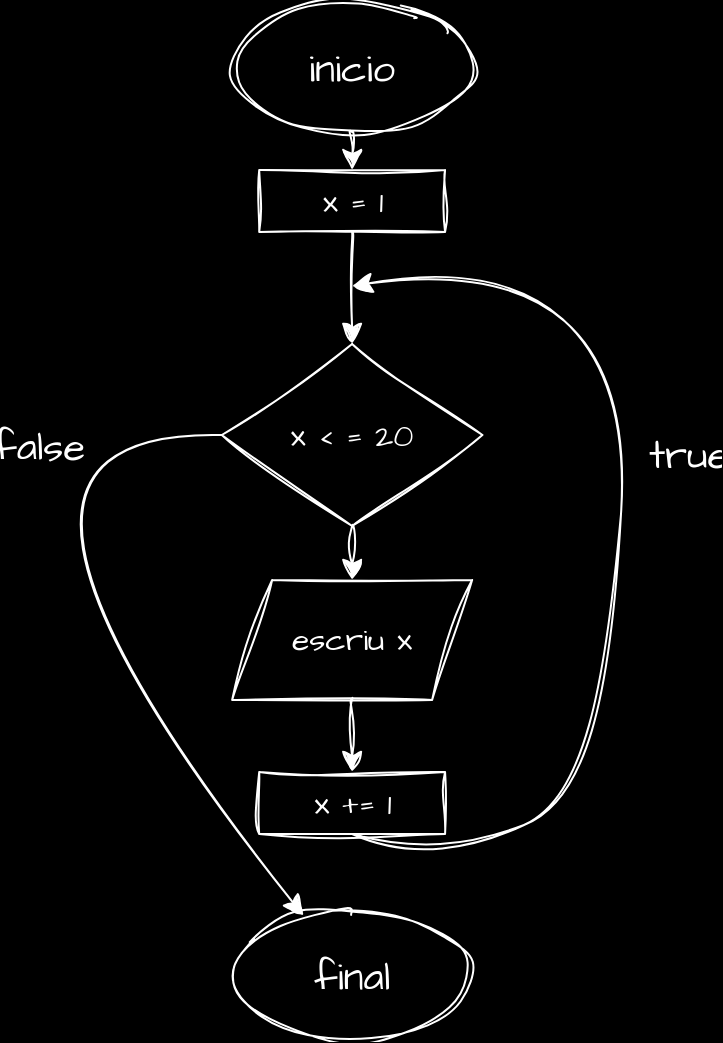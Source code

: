 <mxfile version="22.1.0" type="device" pages="8">
  <diagram id="7LqVrRu8k1YllXYqIpZa" name="Exercici 1">
    <mxGraphModel dx="1434" dy="1907" grid="0" gridSize="10" guides="1" tooltips="1" connect="1" arrows="1" fold="1" page="1" pageScale="1" pageWidth="827" pageHeight="1169" background="#000000" math="0" shadow="0">
      <root>
        <mxCell id="0" />
        <mxCell id="1" parent="0" />
        <mxCell id="g17zoziRm3T659yx4nM_-1" value="&lt;font&gt;inicio&lt;/font&gt;" style="ellipse;whiteSpace=wrap;html=1;hachureGap=4;fontFamily=Architects Daughter;fontSource=https%3A%2F%2Ffonts.googleapis.com%2Fcss%3Ffamily%3DArchitects%2BDaughter;fontSize=20;sketch=1;curveFitting=1;jiggle=2;labelBackgroundColor=none;fillColor=#000000;strokeColor=#FFFFFF;fontColor=#FFFFFF;" parent="1" vertex="1">
          <mxGeometry x="258.06" y="-1110" width="120" height="65" as="geometry" />
        </mxCell>
        <mxCell id="g17zoziRm3T659yx4nM_-14" value="" style="endArrow=classic;html=1;rounded=0;sketch=1;hachureGap=4;jiggle=2;curveFitting=1;fontFamily=Architects Daughter;fontSource=https%3A%2F%2Ffonts.googleapis.com%2Fcss%3Ffamily%3DArchitects%2BDaughter;fontSize=16;startSize=8;endSize=8;curved=1;strokeColor=#FFFFFF;exitX=0.5;exitY=1;exitDx=0;exitDy=0;entryX=0.5;entryY=0;entryDx=0;entryDy=0;" parent="1" source="g17zoziRm3T659yx4nM_-1" target="3c-qNx9sfwtfJ4yuswf3-1" edge="1">
          <mxGeometry width="50" height="50" relative="1" as="geometry">
            <mxPoint x="411.18" y="-951" as="sourcePoint" />
            <mxPoint x="318.06" y="-1022" as="targetPoint" />
          </mxGeometry>
        </mxCell>
        <mxCell id="tfmX0PYWF-sInlmcPP9u-11" value="&lt;font&gt;final&lt;/font&gt;" style="ellipse;whiteSpace=wrap;html=1;hachureGap=4;fontFamily=Architects Daughter;fontSource=https%3A%2F%2Ffonts.googleapis.com%2Fcss%3Ffamily%3DArchitects%2BDaughter;fontSize=20;sketch=1;curveFitting=1;jiggle=2;labelBackgroundColor=none;fillColor=#000000;strokeColor=#FFFFFF;fontColor=#FFFFFF;" parent="1" vertex="1">
          <mxGeometry x="258.06" y="-656" width="120" height="65" as="geometry" />
        </mxCell>
        <mxCell id="l5uaEOd3RAo6FyjoaCcj-1" value="x &amp;lt; = 20" style="rhombus;whiteSpace=wrap;html=1;sketch=1;hachureGap=4;jiggle=2;curveFitting=1;fontFamily=Architects Daughter;fontSource=https%3A%2F%2Ffonts.googleapis.com%2Fcss%3Ffamily%3DArchitects%2BDaughter;fontSize=16;fillColor=#000000;strokeColor=#FFFFFF;fontColor=#FFFFFF;labelBackgroundColor=none;rounded=0;" parent="1" vertex="1">
          <mxGeometry x="252.91" y="-939" width="130.31" height="91" as="geometry" />
        </mxCell>
        <mxCell id="3c-qNx9sfwtfJ4yuswf3-1" value="x = 1" style="rounded=0;whiteSpace=wrap;html=1;sketch=1;hachureGap=4;jiggle=2;curveFitting=1;fontFamily=Architects Daughter;fontSource=https%3A%2F%2Ffonts.googleapis.com%2Fcss%3Ffamily%3DArchitects%2BDaughter;fontSize=16;fillColor=#000000;strokeColor=#FFFFFF;fontColor=#FFFFFF;labelBackgroundColor=none;" parent="1" vertex="1">
          <mxGeometry x="271.6" y="-1026" width="92.94" height="31" as="geometry" />
        </mxCell>
        <mxCell id="3c-qNx9sfwtfJ4yuswf3-4" value="" style="endArrow=classic;html=1;rounded=0;sketch=1;hachureGap=4;jiggle=2;curveFitting=1;fontFamily=Architects Daughter;fontSource=https%3A%2F%2Ffonts.googleapis.com%2Fcss%3Ffamily%3DArchitects%2BDaughter;fontSize=16;startSize=8;endSize=8;curved=1;strokeColor=#FFFFFF;exitX=0.5;exitY=1;exitDx=0;exitDy=0;entryX=0.5;entryY=0;entryDx=0;entryDy=0;" parent="1" source="3c-qNx9sfwtfJ4yuswf3-1" target="l5uaEOd3RAo6FyjoaCcj-1" edge="1">
          <mxGeometry width="50" height="50" relative="1" as="geometry">
            <mxPoint x="318.06" y="-942" as="sourcePoint" />
            <mxPoint x="384" y="-934" as="targetPoint" />
            <Array as="points" />
          </mxGeometry>
        </mxCell>
        <mxCell id="3c-qNx9sfwtfJ4yuswf3-5" value="" style="endArrow=classic;html=1;rounded=0;sketch=1;hachureGap=4;jiggle=2;curveFitting=1;fontFamily=Architects Daughter;fontSource=https%3A%2F%2Ffonts.googleapis.com%2Fcss%3Ffamily%3DArchitects%2BDaughter;fontSize=16;startSize=8;endSize=8;curved=1;strokeColor=#FFFFFF;exitX=0.5;exitY=1;exitDx=0;exitDy=0;entryX=0.5;entryY=0;entryDx=0;entryDy=0;" parent="1" source="l5uaEOd3RAo6FyjoaCcj-1" target="3c-qNx9sfwtfJ4yuswf3-7" edge="1">
          <mxGeometry width="50" height="50" relative="1" as="geometry">
            <mxPoint x="587" y="-1068" as="sourcePoint" />
            <mxPoint x="587" y="-972" as="targetPoint" />
            <Array as="points" />
          </mxGeometry>
        </mxCell>
        <mxCell id="3c-qNx9sfwtfJ4yuswf3-7" value="escriu x" style="shape=parallelogram;perimeter=parallelogramPerimeter;whiteSpace=wrap;html=1;fixedSize=1;sketch=1;hachureGap=4;jiggle=2;curveFitting=1;fontFamily=Architects Daughter;fontSource=https%3A%2F%2Ffonts.googleapis.com%2Fcss%3Ffamily%3DArchitects%2BDaughter;fontSize=16;fillColor=#000000;strokeColor=#FFFFFF;fontColor=#FFFFFF;labelBackgroundColor=none;rounded=0;" parent="1" vertex="1">
          <mxGeometry x="258.07" y="-821" width="120" height="60" as="geometry" />
        </mxCell>
        <mxCell id="3c-qNx9sfwtfJ4yuswf3-12" value="" style="endArrow=classic;html=1;rounded=0;sketch=1;hachureGap=4;jiggle=2;curveFitting=1;fontFamily=Architects Daughter;fontSource=https%3A%2F%2Ffonts.googleapis.com%2Fcss%3Ffamily%3DArchitects%2BDaughter;fontSize=16;startSize=8;endSize=8;curved=1;strokeColor=#FFFFFF;exitX=0.5;exitY=1;exitDx=0;exitDy=0;" parent="1" source="duCBGuPrTyWrbuj-qRzP-2" edge="1">
          <mxGeometry width="50" height="50" relative="1" as="geometry">
            <mxPoint x="325" y="-697" as="sourcePoint" />
            <mxPoint x="318" y="-968" as="targetPoint" />
            <Array as="points">
              <mxPoint x="362" y="-679" />
              <mxPoint x="446" y="-718" />
              <mxPoint x="459" y="-990" />
            </Array>
          </mxGeometry>
        </mxCell>
        <mxCell id="duCBGuPrTyWrbuj-qRzP-7" value="&lt;span style=&quot;background-color: rgb(0, 0, 0);&quot;&gt;&lt;font color=&quot;#ffffff&quot;&gt;true&lt;/font&gt;&lt;/span&gt;" style="edgeLabel;html=1;align=center;verticalAlign=middle;resizable=0;points=[];fontSize=20;fontFamily=Architects Daughter;fontColor=default;" parent="3c-qNx9sfwtfJ4yuswf3-12" vertex="1" connectable="0">
          <mxGeometry x="0.109" relative="1" as="geometry">
            <mxPoint x="32" y="2" as="offset" />
          </mxGeometry>
        </mxCell>
        <mxCell id="duCBGuPrTyWrbuj-qRzP-1" value="" style="endArrow=classic;html=1;rounded=0;sketch=1;hachureGap=4;jiggle=2;curveFitting=1;fontFamily=Architects Daughter;fontSource=https%3A%2F%2Ffonts.googleapis.com%2Fcss%3Ffamily%3DArchitects%2BDaughter;fontSize=16;startSize=8;endSize=8;curved=1;strokeColor=#FFFFFF;exitX=0;exitY=0.5;exitDx=0;exitDy=0;fillColor=#000000;fontColor=#FFFFFF;labelBackgroundColor=none;" parent="1" source="l5uaEOd3RAo6FyjoaCcj-1" target="tfmX0PYWF-sInlmcPP9u-11" edge="1">
          <mxGeometry width="50" height="50" relative="1" as="geometry">
            <mxPoint x="208" y="-874" as="sourcePoint" />
            <mxPoint x="208" y="-811" as="targetPoint" />
            <Array as="points">
              <mxPoint x="98" y="-893" />
            </Array>
          </mxGeometry>
        </mxCell>
        <mxCell id="duCBGuPrTyWrbuj-qRzP-6" value="&lt;span style=&quot;background-color: rgb(0, 0, 0);&quot;&gt;&lt;font color=&quot;#ffffff&quot;&gt;false&lt;/font&gt;&lt;/span&gt;" style="edgeLabel;html=1;align=center;verticalAlign=middle;resizable=0;points=[];fontSize=20;fontFamily=Architects Daughter;" parent="duCBGuPrTyWrbuj-qRzP-1" vertex="1" connectable="0">
          <mxGeometry x="-0.619" y="22" relative="1" as="geometry">
            <mxPoint x="-4" y="-17" as="offset" />
          </mxGeometry>
        </mxCell>
        <mxCell id="duCBGuPrTyWrbuj-qRzP-2" value="x += 1" style="rounded=0;whiteSpace=wrap;html=1;sketch=1;hachureGap=4;jiggle=2;curveFitting=1;fontFamily=Architects Daughter;fontSource=https%3A%2F%2Ffonts.googleapis.com%2Fcss%3Ffamily%3DArchitects%2BDaughter;fontSize=16;fillColor=#000000;strokeColor=#FFFFFF;fontColor=#FFFFFF;labelBackgroundColor=none;" parent="1" vertex="1">
          <mxGeometry x="271.6" y="-725" width="92.94" height="31" as="geometry" />
        </mxCell>
        <mxCell id="duCBGuPrTyWrbuj-qRzP-3" value="" style="endArrow=classic;html=1;rounded=0;sketch=1;hachureGap=4;jiggle=2;curveFitting=1;fontFamily=Architects Daughter;fontSource=https%3A%2F%2Ffonts.googleapis.com%2Fcss%3Ffamily%3DArchitects%2BDaughter;fontSize=16;startSize=8;endSize=8;curved=1;strokeColor=#FFFFFF;exitX=0.5;exitY=1;exitDx=0;exitDy=0;entryX=0.5;entryY=0;entryDx=0;entryDy=0;" parent="1" source="3c-qNx9sfwtfJ4yuswf3-7" target="duCBGuPrTyWrbuj-qRzP-2" edge="1">
          <mxGeometry width="50" height="50" relative="1" as="geometry">
            <mxPoint x="392" y="-781" as="sourcePoint" />
            <mxPoint x="392" y="-725" as="targetPoint" />
            <Array as="points" />
          </mxGeometry>
        </mxCell>
      </root>
    </mxGraphModel>
  </diagram>
  <diagram name="Exercici 2" id="K1bHgC6OoxTu_AScbUQy">
    <mxGraphModel dx="712" dy="1909" grid="0" gridSize="10" guides="1" tooltips="1" connect="1" arrows="1" fold="1" page="1" pageScale="1" pageWidth="827" pageHeight="1169" background="#000000" math="0" shadow="0">
      <root>
        <mxCell id="AG0afW8LYOwe87x5pnOO-0" />
        <mxCell id="AG0afW8LYOwe87x5pnOO-1" parent="AG0afW8LYOwe87x5pnOO-0" />
        <mxCell id="AG0afW8LYOwe87x5pnOO-2" value="&lt;font&gt;inicio&lt;/font&gt;" style="ellipse;whiteSpace=wrap;html=1;hachureGap=4;fontFamily=Architects Daughter;fontSource=https%3A%2F%2Ffonts.googleapis.com%2Fcss%3Ffamily%3DArchitects%2BDaughter;fontSize=20;sketch=1;curveFitting=1;jiggle=2;labelBackgroundColor=none;fillColor=#000000;strokeColor=#FFFFFF;fontColor=#FFFFFF;" vertex="1" parent="AG0afW8LYOwe87x5pnOO-1">
          <mxGeometry x="258.06" y="-1110" width="120" height="65" as="geometry" />
        </mxCell>
        <mxCell id="AG0afW8LYOwe87x5pnOO-3" value="" style="endArrow=classic;html=1;rounded=0;sketch=1;hachureGap=4;jiggle=2;curveFitting=1;fontFamily=Architects Daughter;fontSource=https%3A%2F%2Ffonts.googleapis.com%2Fcss%3Ffamily%3DArchitects%2BDaughter;fontSize=16;startSize=8;endSize=8;curved=1;strokeColor=#FFFFFF;exitX=0.5;exitY=1;exitDx=0;exitDy=0;entryX=0.5;entryY=0;entryDx=0;entryDy=0;" edge="1" parent="AG0afW8LYOwe87x5pnOO-1" source="AG0afW8LYOwe87x5pnOO-2" target="AG0afW8LYOwe87x5pnOO-6">
          <mxGeometry width="50" height="50" relative="1" as="geometry">
            <mxPoint x="411.18" y="-951" as="sourcePoint" />
            <mxPoint x="318.06" y="-1022" as="targetPoint" />
          </mxGeometry>
        </mxCell>
        <mxCell id="AG0afW8LYOwe87x5pnOO-4" value="&lt;font&gt;final&lt;/font&gt;" style="ellipse;whiteSpace=wrap;html=1;hachureGap=4;fontFamily=Architects Daughter;fontSource=https%3A%2F%2Ffonts.googleapis.com%2Fcss%3Ffamily%3DArchitects%2BDaughter;fontSize=20;sketch=1;curveFitting=1;jiggle=2;labelBackgroundColor=none;fillColor=#000000;strokeColor=#FFFFFF;fontColor=#FFFFFF;" vertex="1" parent="AG0afW8LYOwe87x5pnOO-1">
          <mxGeometry x="258.06" y="-656" width="120" height="65" as="geometry" />
        </mxCell>
        <mxCell id="AG0afW8LYOwe87x5pnOO-5" value="x &amp;lt; = 200" style="rhombus;whiteSpace=wrap;html=1;sketch=1;hachureGap=4;jiggle=2;curveFitting=1;fontFamily=Architects Daughter;fontSource=https%3A%2F%2Ffonts.googleapis.com%2Fcss%3Ffamily%3DArchitects%2BDaughter;fontSize=16;fillColor=#000000;strokeColor=#FFFFFF;fontColor=#FFFFFF;labelBackgroundColor=none;rounded=0;" vertex="1" parent="AG0afW8LYOwe87x5pnOO-1">
          <mxGeometry x="252.91" y="-939" width="130.31" height="91" as="geometry" />
        </mxCell>
        <mxCell id="AG0afW8LYOwe87x5pnOO-6" value="x = 2" style="rounded=0;whiteSpace=wrap;html=1;sketch=1;hachureGap=4;jiggle=2;curveFitting=1;fontFamily=Architects Daughter;fontSource=https%3A%2F%2Ffonts.googleapis.com%2Fcss%3Ffamily%3DArchitects%2BDaughter;fontSize=16;fillColor=#000000;strokeColor=#FFFFFF;fontColor=#FFFFFF;labelBackgroundColor=none;" vertex="1" parent="AG0afW8LYOwe87x5pnOO-1">
          <mxGeometry x="271.6" y="-1026" width="92.94" height="31" as="geometry" />
        </mxCell>
        <mxCell id="AG0afW8LYOwe87x5pnOO-7" value="" style="endArrow=classic;html=1;rounded=0;sketch=1;hachureGap=4;jiggle=2;curveFitting=1;fontFamily=Architects Daughter;fontSource=https%3A%2F%2Ffonts.googleapis.com%2Fcss%3Ffamily%3DArchitects%2BDaughter;fontSize=16;startSize=8;endSize=8;curved=1;strokeColor=#FFFFFF;exitX=0.5;exitY=1;exitDx=0;exitDy=0;entryX=0.5;entryY=0;entryDx=0;entryDy=0;" edge="1" parent="AG0afW8LYOwe87x5pnOO-1" source="AG0afW8LYOwe87x5pnOO-6" target="AG0afW8LYOwe87x5pnOO-5">
          <mxGeometry width="50" height="50" relative="1" as="geometry">
            <mxPoint x="318.06" y="-942" as="sourcePoint" />
            <mxPoint x="384" y="-934" as="targetPoint" />
            <Array as="points" />
          </mxGeometry>
        </mxCell>
        <mxCell id="AG0afW8LYOwe87x5pnOO-8" value="" style="endArrow=classic;html=1;rounded=0;sketch=1;hachureGap=4;jiggle=2;curveFitting=1;fontFamily=Architects Daughter;fontSource=https%3A%2F%2Ffonts.googleapis.com%2Fcss%3Ffamily%3DArchitects%2BDaughter;fontSize=16;startSize=8;endSize=8;curved=1;strokeColor=#FFFFFF;exitX=0.5;exitY=1;exitDx=0;exitDy=0;entryX=0.5;entryY=0;entryDx=0;entryDy=0;" edge="1" parent="AG0afW8LYOwe87x5pnOO-1" source="AG0afW8LYOwe87x5pnOO-5" target="AG0afW8LYOwe87x5pnOO-9">
          <mxGeometry width="50" height="50" relative="1" as="geometry">
            <mxPoint x="587" y="-1068" as="sourcePoint" />
            <mxPoint x="587" y="-972" as="targetPoint" />
            <Array as="points" />
          </mxGeometry>
        </mxCell>
        <mxCell id="YA8hxIX7Sj_6UQAJ7-hz-0" value="&lt;span style=&quot;background-color: rgb(0, 0, 0);&quot;&gt;true&lt;/span&gt;" style="edgeLabel;html=1;align=center;verticalAlign=middle;resizable=0;points=[];fontSize=16;fontFamily=Architects Daughter;fontColor=#FFFFFF;" vertex="1" connectable="0" parent="AG0afW8LYOwe87x5pnOO-8">
          <mxGeometry x="-0.037" y="2" relative="1" as="geometry">
            <mxPoint x="35" y="-13" as="offset" />
          </mxGeometry>
        </mxCell>
        <mxCell id="AG0afW8LYOwe87x5pnOO-9" value="escriu x" style="shape=parallelogram;perimeter=parallelogramPerimeter;whiteSpace=wrap;html=1;fixedSize=1;sketch=1;hachureGap=4;jiggle=2;curveFitting=1;fontFamily=Architects Daughter;fontSource=https%3A%2F%2Ffonts.googleapis.com%2Fcss%3Ffamily%3DArchitects%2BDaughter;fontSize=16;fillColor=#000000;strokeColor=#FFFFFF;fontColor=#FFFFFF;labelBackgroundColor=none;rounded=0;" vertex="1" parent="AG0afW8LYOwe87x5pnOO-1">
          <mxGeometry x="258.07" y="-821" width="120" height="60" as="geometry" />
        </mxCell>
        <mxCell id="AG0afW8LYOwe87x5pnOO-10" value="" style="endArrow=classic;html=1;rounded=0;sketch=1;hachureGap=4;jiggle=2;curveFitting=1;fontFamily=Architects Daughter;fontSource=https%3A%2F%2Ffonts.googleapis.com%2Fcss%3Ffamily%3DArchitects%2BDaughter;fontSize=16;startSize=8;endSize=8;curved=1;strokeColor=#FFFFFF;exitX=0.5;exitY=1;exitDx=0;exitDy=0;" edge="1" parent="AG0afW8LYOwe87x5pnOO-1" source="AG0afW8LYOwe87x5pnOO-14">
          <mxGeometry width="50" height="50" relative="1" as="geometry">
            <mxPoint x="325" y="-697" as="sourcePoint" />
            <mxPoint x="318" y="-968" as="targetPoint" />
            <Array as="points">
              <mxPoint x="362" y="-679" />
              <mxPoint x="446" y="-718" />
              <mxPoint x="459" y="-990" />
            </Array>
          </mxGeometry>
        </mxCell>
        <mxCell id="AG0afW8LYOwe87x5pnOO-12" value="" style="endArrow=classic;html=1;rounded=0;sketch=1;hachureGap=4;jiggle=2;curveFitting=1;fontFamily=Architects Daughter;fontSource=https%3A%2F%2Ffonts.googleapis.com%2Fcss%3Ffamily%3DArchitects%2BDaughter;fontSize=16;startSize=8;endSize=8;curved=1;strokeColor=#FFFFFF;exitX=0;exitY=0.5;exitDx=0;exitDy=0;fillColor=#000000;fontColor=#FFFFFF;labelBackgroundColor=none;" edge="1" parent="AG0afW8LYOwe87x5pnOO-1" source="AG0afW8LYOwe87x5pnOO-5" target="AG0afW8LYOwe87x5pnOO-4">
          <mxGeometry width="50" height="50" relative="1" as="geometry">
            <mxPoint x="208" y="-874" as="sourcePoint" />
            <mxPoint x="208" y="-811" as="targetPoint" />
            <Array as="points">
              <mxPoint x="98" y="-893" />
            </Array>
          </mxGeometry>
        </mxCell>
        <mxCell id="AG0afW8LYOwe87x5pnOO-13" value="&lt;span style=&quot;background-color: rgb(0, 0, 0);&quot;&gt;&lt;font color=&quot;#ffffff&quot;&gt;false&lt;/font&gt;&lt;/span&gt;" style="edgeLabel;html=1;align=center;verticalAlign=middle;resizable=0;points=[];fontSize=20;fontFamily=Architects Daughter;" vertex="1" connectable="0" parent="AG0afW8LYOwe87x5pnOO-12">
          <mxGeometry x="-0.619" y="22" relative="1" as="geometry">
            <mxPoint x="-4" y="-17" as="offset" />
          </mxGeometry>
        </mxCell>
        <mxCell id="AG0afW8LYOwe87x5pnOO-14" value="x += 2" style="rounded=0;whiteSpace=wrap;html=1;sketch=1;hachureGap=4;jiggle=2;curveFitting=1;fontFamily=Architects Daughter;fontSource=https%3A%2F%2Ffonts.googleapis.com%2Fcss%3Ffamily%3DArchitects%2BDaughter;fontSize=16;fillColor=#000000;strokeColor=#FFFFFF;fontColor=#FFFFFF;labelBackgroundColor=none;" vertex="1" parent="AG0afW8LYOwe87x5pnOO-1">
          <mxGeometry x="271.6" y="-725" width="92.94" height="31" as="geometry" />
        </mxCell>
        <mxCell id="AG0afW8LYOwe87x5pnOO-15" value="" style="endArrow=classic;html=1;rounded=0;sketch=1;hachureGap=4;jiggle=2;curveFitting=1;fontFamily=Architects Daughter;fontSource=https%3A%2F%2Ffonts.googleapis.com%2Fcss%3Ffamily%3DArchitects%2BDaughter;fontSize=16;startSize=8;endSize=8;curved=1;strokeColor=#FFFFFF;exitX=0.5;exitY=1;exitDx=0;exitDy=0;entryX=0.5;entryY=0;entryDx=0;entryDy=0;" edge="1" parent="AG0afW8LYOwe87x5pnOO-1" source="AG0afW8LYOwe87x5pnOO-9" target="AG0afW8LYOwe87x5pnOO-14">
          <mxGeometry width="50" height="50" relative="1" as="geometry">
            <mxPoint x="392" y="-781" as="sourcePoint" />
            <mxPoint x="392" y="-725" as="targetPoint" />
            <Array as="points" />
          </mxGeometry>
        </mxCell>
      </root>
    </mxGraphModel>
  </diagram>
  <diagram name="Exercici 3" id="jRjWne3vgHhmvO7Cr0MZ">
    <mxGraphModel dx="712" dy="1909" grid="0" gridSize="10" guides="1" tooltips="1" connect="1" arrows="1" fold="1" page="1" pageScale="1" pageWidth="827" pageHeight="1169" background="#000000" math="0" shadow="0">
      <root>
        <mxCell id="8iNLWQ4Vsv2j_Buv7La_-0" />
        <mxCell id="8iNLWQ4Vsv2j_Buv7La_-1" parent="8iNLWQ4Vsv2j_Buv7La_-0" />
        <mxCell id="xOyXdz1N7s1lwsoyRUjF-0" value="&lt;font&gt;inicio&lt;/font&gt;" style="ellipse;whiteSpace=wrap;html=1;hachureGap=4;fontFamily=Architects Daughter;fontSource=https%3A%2F%2Ffonts.googleapis.com%2Fcss%3Ffamily%3DArchitects%2BDaughter;fontSize=20;sketch=1;curveFitting=1;jiggle=2;labelBackgroundColor=none;fillColor=#000000;strokeColor=#FFFFFF;fontColor=#FFFFFF;" vertex="1" parent="8iNLWQ4Vsv2j_Buv7La_-1">
          <mxGeometry x="258.06" y="-1110" width="120" height="65" as="geometry" />
        </mxCell>
        <mxCell id="xOyXdz1N7s1lwsoyRUjF-1" value="" style="endArrow=classic;html=1;rounded=0;sketch=1;hachureGap=4;jiggle=2;curveFitting=1;fontFamily=Architects Daughter;fontSource=https%3A%2F%2Ffonts.googleapis.com%2Fcss%3Ffamily%3DArchitects%2BDaughter;fontSize=16;startSize=8;endSize=8;curved=1;strokeColor=#FFFFFF;exitX=0.5;exitY=1;exitDx=0;exitDy=0;entryX=0.5;entryY=0;entryDx=0;entryDy=0;" edge="1" parent="8iNLWQ4Vsv2j_Buv7La_-1" source="xOyXdz1N7s1lwsoyRUjF-0" target="xOyXdz1N7s1lwsoyRUjF-4">
          <mxGeometry width="50" height="50" relative="1" as="geometry">
            <mxPoint x="411.18" y="-951" as="sourcePoint" />
            <mxPoint x="318.06" y="-1022" as="targetPoint" />
          </mxGeometry>
        </mxCell>
        <mxCell id="xOyXdz1N7s1lwsoyRUjF-2" value="&lt;font&gt;final&lt;/font&gt;" style="ellipse;whiteSpace=wrap;html=1;hachureGap=4;fontFamily=Architects Daughter;fontSource=https%3A%2F%2Ffonts.googleapis.com%2Fcss%3Ffamily%3DArchitects%2BDaughter;fontSize=20;sketch=1;curveFitting=1;jiggle=2;labelBackgroundColor=none;fillColor=#000000;strokeColor=#FFFFFF;fontColor=#FFFFFF;" vertex="1" parent="8iNLWQ4Vsv2j_Buv7La_-1">
          <mxGeometry x="252.91" y="-551" width="120" height="65" as="geometry" />
        </mxCell>
        <mxCell id="xOyXdz1N7s1lwsoyRUjF-3" value="x &amp;lt; = 200" style="rhombus;whiteSpace=wrap;html=1;sketch=1;hachureGap=4;jiggle=2;curveFitting=1;fontFamily=Architects Daughter;fontSource=https%3A%2F%2Ffonts.googleapis.com%2Fcss%3Ffamily%3DArchitects%2BDaughter;fontSize=16;fillColor=#000000;strokeColor=#FFFFFF;fontColor=#FFFFFF;labelBackgroundColor=none;rounded=0;" vertex="1" parent="8iNLWQ4Vsv2j_Buv7La_-1">
          <mxGeometry x="252.91" y="-939" width="130.31" height="91" as="geometry" />
        </mxCell>
        <mxCell id="xOyXdz1N7s1lwsoyRUjF-4" value="x = 2" style="rounded=0;whiteSpace=wrap;html=1;sketch=1;hachureGap=4;jiggle=2;curveFitting=1;fontFamily=Architects Daughter;fontSource=https%3A%2F%2Ffonts.googleapis.com%2Fcss%3Ffamily%3DArchitects%2BDaughter;fontSize=16;fillColor=#000000;strokeColor=#FFFFFF;fontColor=#FFFFFF;labelBackgroundColor=none;" vertex="1" parent="8iNLWQ4Vsv2j_Buv7La_-1">
          <mxGeometry x="271.6" y="-1026" width="92.94" height="31" as="geometry" />
        </mxCell>
        <mxCell id="xOyXdz1N7s1lwsoyRUjF-5" value="" style="endArrow=classic;html=1;rounded=0;sketch=1;hachureGap=4;jiggle=2;curveFitting=1;fontFamily=Architects Daughter;fontSource=https%3A%2F%2Ffonts.googleapis.com%2Fcss%3Ffamily%3DArchitects%2BDaughter;fontSize=16;startSize=8;endSize=8;curved=1;strokeColor=#FFFFFF;exitX=0.5;exitY=1;exitDx=0;exitDy=0;entryX=0.5;entryY=0;entryDx=0;entryDy=0;" edge="1" parent="8iNLWQ4Vsv2j_Buv7La_-1" source="xOyXdz1N7s1lwsoyRUjF-4" target="xOyXdz1N7s1lwsoyRUjF-3">
          <mxGeometry width="50" height="50" relative="1" as="geometry">
            <mxPoint x="318.06" y="-942" as="sourcePoint" />
            <mxPoint x="384" y="-934" as="targetPoint" />
            <Array as="points" />
          </mxGeometry>
        </mxCell>
        <mxCell id="xOyXdz1N7s1lwsoyRUjF-6" value="" style="endArrow=classic;html=1;rounded=0;sketch=1;hachureGap=4;jiggle=2;curveFitting=1;fontFamily=Architects Daughter;fontSource=https%3A%2F%2Ffonts.googleapis.com%2Fcss%3Ffamily%3DArchitects%2BDaughter;fontSize=16;startSize=8;endSize=8;curved=1;strokeColor=#FFFFFF;exitX=0.5;exitY=1;exitDx=0;exitDy=0;entryX=0.5;entryY=0;entryDx=0;entryDy=0;fillColor=#000000;fontColor=#FFFFFF;labelBackgroundColor=none;" edge="1" parent="8iNLWQ4Vsv2j_Buv7La_-1" source="xOyXdz1N7s1lwsoyRUjF-14" target="xOyXdz1N7s1lwsoyRUjF-8">
          <mxGeometry width="50" height="50" relative="1" as="geometry">
            <mxPoint x="333.06" y="-749" as="sourcePoint" />
            <mxPoint x="661.93" y="-860" as="targetPoint" />
            <Array as="points" />
          </mxGeometry>
        </mxCell>
        <mxCell id="xOyXdz1N7s1lwsoyRUjF-7" value="&lt;span style=&quot;background-color: rgb(0, 0, 0);&quot;&gt;Sí&lt;/span&gt;" style="edgeLabel;html=1;align=center;verticalAlign=middle;resizable=0;points=[];fontSize=16;fontFamily=Architects Daughter;fontColor=#FFFFFF;" vertex="1" connectable="0" parent="xOyXdz1N7s1lwsoyRUjF-6">
          <mxGeometry x="-0.231" y="3" relative="1" as="geometry">
            <mxPoint x="-17" y="-6" as="offset" />
          </mxGeometry>
        </mxCell>
        <mxCell id="xOyXdz1N7s1lwsoyRUjF-8" value="escriu x" style="shape=parallelogram;perimeter=parallelogramPerimeter;whiteSpace=wrap;html=1;fixedSize=1;sketch=1;hachureGap=4;jiggle=2;curveFitting=1;fontFamily=Architects Daughter;fontSource=https%3A%2F%2Ffonts.googleapis.com%2Fcss%3Ffamily%3DArchitects%2BDaughter;fontSize=16;fillColor=#000000;strokeColor=#FFFFFF;fontColor=#FFFFFF;labelBackgroundColor=none;rounded=0;" vertex="1" parent="8iNLWQ4Vsv2j_Buv7La_-1">
          <mxGeometry x="258.06" y="-712" width="120" height="60" as="geometry" />
        </mxCell>
        <mxCell id="xOyXdz1N7s1lwsoyRUjF-9" value="" style="endArrow=classic;html=1;rounded=0;sketch=1;hachureGap=4;jiggle=2;curveFitting=1;fontFamily=Architects Daughter;fontSource=https%3A%2F%2Ffonts.googleapis.com%2Fcss%3Ffamily%3DArchitects%2BDaughter;fontSize=16;startSize=8;endSize=8;curved=1;strokeColor=#FFFFFF;exitX=0.5;exitY=1;exitDx=0;exitDy=0;" edge="1" parent="8iNLWQ4Vsv2j_Buv7La_-1" source="xOyXdz1N7s1lwsoyRUjF-12">
          <mxGeometry width="50" height="50" relative="1" as="geometry">
            <mxPoint x="539" y="-652" as="sourcePoint" />
            <mxPoint x="318" y="-968" as="targetPoint" />
            <Array as="points">
              <mxPoint x="478" y="-500" />
              <mxPoint x="516" y="-731" />
              <mxPoint x="459" y="-990" />
            </Array>
          </mxGeometry>
        </mxCell>
        <mxCell id="xOyXdz1N7s1lwsoyRUjF-10" value="" style="endArrow=classic;html=1;rounded=0;sketch=1;hachureGap=4;jiggle=2;curveFitting=1;fontFamily=Architects Daughter;fontSource=https%3A%2F%2Ffonts.googleapis.com%2Fcss%3Ffamily%3DArchitects%2BDaughter;fontSize=16;startSize=8;endSize=8;curved=1;strokeColor=#FFFFFF;exitX=0;exitY=0.5;exitDx=0;exitDy=0;fillColor=#000000;fontColor=#FFFFFF;labelBackgroundColor=none;" edge="1" parent="8iNLWQ4Vsv2j_Buv7La_-1" source="xOyXdz1N7s1lwsoyRUjF-3" target="xOyXdz1N7s1lwsoyRUjF-2">
          <mxGeometry width="50" height="50" relative="1" as="geometry">
            <mxPoint x="208" y="-874" as="sourcePoint" />
            <mxPoint x="208" y="-811" as="targetPoint" />
            <Array as="points">
              <mxPoint x="98" y="-893" />
            </Array>
          </mxGeometry>
        </mxCell>
        <mxCell id="xOyXdz1N7s1lwsoyRUjF-11" value="&lt;span style=&quot;background-color: rgb(0, 0, 0);&quot;&gt;&lt;font color=&quot;#ffffff&quot;&gt;false&lt;/font&gt;&lt;/span&gt;" style="edgeLabel;html=1;align=center;verticalAlign=middle;resizable=0;points=[];fontSize=20;fontFamily=Architects Daughter;" vertex="1" connectable="0" parent="xOyXdz1N7s1lwsoyRUjF-10">
          <mxGeometry x="-0.619" y="22" relative="1" as="geometry">
            <mxPoint x="-4" y="-17" as="offset" />
          </mxGeometry>
        </mxCell>
        <mxCell id="xOyXdz1N7s1lwsoyRUjF-12" value="x += 1" style="rounded=0;whiteSpace=wrap;html=1;sketch=1;hachureGap=4;jiggle=2;curveFitting=1;fontFamily=Architects Daughter;fontSource=https%3A%2F%2Ffonts.googleapis.com%2Fcss%3Ffamily%3DArchitects%2BDaughter;fontSize=16;fillColor=#000000;strokeColor=#FFFFFF;fontColor=#FFFFFF;labelBackgroundColor=none;" vertex="1" parent="8iNLWQ4Vsv2j_Buv7La_-1">
          <mxGeometry x="344" y="-590" width="92.94" height="31" as="geometry" />
        </mxCell>
        <mxCell id="xOyXdz1N7s1lwsoyRUjF-13" value="" style="endArrow=classic;html=1;rounded=0;sketch=1;hachureGap=4;jiggle=2;curveFitting=1;fontFamily=Architects Daughter;fontSource=https%3A%2F%2Ffonts.googleapis.com%2Fcss%3Ffamily%3DArchitects%2BDaughter;fontSize=16;startSize=8;endSize=8;curved=1;strokeColor=#FFFFFF;exitX=0.5;exitY=1;exitDx=0;exitDy=0;entryX=0.022;entryY=0.738;entryDx=0;entryDy=0;entryPerimeter=0;" edge="1" parent="8iNLWQ4Vsv2j_Buv7La_-1" source="xOyXdz1N7s1lwsoyRUjF-8" target="xOyXdz1N7s1lwsoyRUjF-18">
          <mxGeometry width="50" height="50" relative="1" as="geometry">
            <mxPoint x="466.93" y="-669" as="sourcePoint" />
            <mxPoint x="371" y="-625" as="targetPoint" />
            <Array as="points" />
          </mxGeometry>
        </mxCell>
        <mxCell id="xOyXdz1N7s1lwsoyRUjF-14" value="x % 2 == 0" style="rhombus;whiteSpace=wrap;html=1;sketch=1;hachureGap=4;jiggle=2;curveFitting=1;fontFamily=Architects Daughter;fontSource=https%3A%2F%2Ffonts.googleapis.com%2Fcss%3Ffamily%3DArchitects%2BDaughter;fontSize=16;fillColor=#000000;strokeColor=#FFFFFF;fontColor=#FFFFFF;labelBackgroundColor=none;rounded=0;" vertex="1" parent="8iNLWQ4Vsv2j_Buv7La_-1">
          <mxGeometry x="269.56" y="-829" width="97" height="78" as="geometry" />
        </mxCell>
        <mxCell id="xOyXdz1N7s1lwsoyRUjF-15" value="&lt;span style=&quot;background-color: rgb(0, 0, 0);&quot;&gt;&lt;font color=&quot;#ffffff&quot;&gt;true&lt;/font&gt;&lt;/span&gt;" style="endArrow=classic;html=1;rounded=0;sketch=1;hachureGap=4;jiggle=2;curveFitting=1;fontFamily=Architects Daughter;fontSource=https%3A%2F%2Ffonts.googleapis.com%2Fcss%3Ffamily%3DArchitects%2BDaughter;fontSize=16;startSize=8;endSize=8;curved=1;strokeColor=#FFFFFF;exitX=0.5;exitY=1;exitDx=0;exitDy=0;entryX=0.5;entryY=0;entryDx=0;entryDy=0;" edge="1" parent="8iNLWQ4Vsv2j_Buv7La_-1" source="xOyXdz1N7s1lwsoyRUjF-3" target="xOyXdz1N7s1lwsoyRUjF-14">
          <mxGeometry x="-1" y="41" width="50" height="50" relative="1" as="geometry">
            <mxPoint x="417" y="-864" as="sourcePoint" />
            <mxPoint x="417" y="-808" as="targetPoint" />
            <Array as="points" />
            <mxPoint as="offset" />
          </mxGeometry>
        </mxCell>
        <mxCell id="xOyXdz1N7s1lwsoyRUjF-16" value="" style="endArrow=classic;html=1;rounded=0;sketch=1;hachureGap=4;jiggle=2;curveFitting=1;fontFamily=Architects Daughter;fontSource=https%3A%2F%2Ffonts.googleapis.com%2Fcss%3Ffamily%3DArchitects%2BDaughter;fontSize=16;startSize=8;endSize=8;curved=1;strokeColor=#FFFFFF;exitX=1;exitY=0.5;exitDx=0;exitDy=0;labelBackgroundColor=none;fontColor=#FFFFFF;fillColor=#000000;" edge="1" parent="8iNLWQ4Vsv2j_Buv7La_-1" source="xOyXdz1N7s1lwsoyRUjF-14" target="xOyXdz1N7s1lwsoyRUjF-18">
          <mxGeometry width="50" height="50" relative="1" as="geometry">
            <mxPoint x="439.56" y="-778" as="sourcePoint" />
            <mxPoint x="393" y="-648" as="targetPoint" />
            <Array as="points">
              <mxPoint x="434" y="-727" />
            </Array>
          </mxGeometry>
        </mxCell>
        <mxCell id="xOyXdz1N7s1lwsoyRUjF-17" value="&lt;span style=&quot;background-color: rgb(0, 0, 0);&quot;&gt;NO&lt;/span&gt;" style="edgeLabel;html=1;align=center;verticalAlign=middle;resizable=0;points=[];fontSize=16;fontFamily=Architects Daughter;fontColor=#FFFFFF;" vertex="1" connectable="0" parent="xOyXdz1N7s1lwsoyRUjF-16">
          <mxGeometry x="-0.355" y="-9" relative="1" as="geometry">
            <mxPoint x="14" y="-7" as="offset" />
          </mxGeometry>
        </mxCell>
        <mxCell id="xOyXdz1N7s1lwsoyRUjF-18" value="" style="ellipse;whiteSpace=wrap;html=1;aspect=fixed;rounded=0;labelBackgroundColor=none;sketch=1;hachureGap=4;jiggle=2;curveFitting=1;strokeColor=#FFFFFF;align=center;verticalAlign=middle;fontFamily=Architects Daughter;fontSource=https%3A%2F%2Ffonts.googleapis.com%2Fcss%3Ffamily%3DArchitects%2BDaughter;fontSize=16;fontColor=#FFFFFF;fillColor=#000000;" vertex="1" parent="8iNLWQ4Vsv2j_Buv7La_-1">
          <mxGeometry x="381" y="-646" width="33" height="33" as="geometry" />
        </mxCell>
        <mxCell id="xOyXdz1N7s1lwsoyRUjF-19" value="" style="endArrow=classic;html=1;rounded=0;sketch=1;hachureGap=4;jiggle=2;curveFitting=1;fontFamily=Architects Daughter;fontSource=https%3A%2F%2Ffonts.googleapis.com%2Fcss%3Ffamily%3DArchitects%2BDaughter;fontSize=16;startSize=8;endSize=8;curved=1;strokeColor=#FFFFFF;exitX=0.5;exitY=1;exitDx=0;exitDy=0;entryX=0.57;entryY=-0.032;entryDx=0;entryDy=0;fillColor=#000000;fontColor=#FFFFFF;labelBackgroundColor=none;entryPerimeter=0;" edge="1" parent="8iNLWQ4Vsv2j_Buv7La_-1" source="xOyXdz1N7s1lwsoyRUjF-18" target="xOyXdz1N7s1lwsoyRUjF-12">
          <mxGeometry width="50" height="50" relative="1" as="geometry">
            <mxPoint x="454" y="-632" as="sourcePoint" />
            <mxPoint x="454" y="-593" as="targetPoint" />
            <Array as="points" />
          </mxGeometry>
        </mxCell>
      </root>
    </mxGraphModel>
  </diagram>
  <diagram name="Exercici 4" id="3XeIu3HIwvm7NcpNxkF_">
    <mxGraphModel dx="712" dy="1909" grid="0" gridSize="10" guides="1" tooltips="1" connect="1" arrows="1" fold="1" page="1" pageScale="1" pageWidth="827" pageHeight="1169" background="#000000" math="0" shadow="0">
      <root>
        <mxCell id="xD6dBgA94GC2sQYZJSCW-0" />
        <mxCell id="xD6dBgA94GC2sQYZJSCW-1" parent="xD6dBgA94GC2sQYZJSCW-0" />
        <mxCell id="xD6dBgA94GC2sQYZJSCW-2" value="&lt;font&gt;inicio&lt;/font&gt;" style="ellipse;whiteSpace=wrap;html=1;hachureGap=4;fontFamily=Architects Daughter;fontSource=https%3A%2F%2Ffonts.googleapis.com%2Fcss%3Ffamily%3DArchitects%2BDaughter;fontSize=20;sketch=1;curveFitting=1;jiggle=2;labelBackgroundColor=none;fillColor=#000000;strokeColor=#FFFFFF;fontColor=#FFFFFF;" vertex="1" parent="xD6dBgA94GC2sQYZJSCW-1">
          <mxGeometry x="256" y="-1156" width="120" height="65" as="geometry" />
        </mxCell>
        <mxCell id="xD6dBgA94GC2sQYZJSCW-3" value="" style="endArrow=classic;html=1;rounded=0;sketch=1;hachureGap=4;jiggle=2;curveFitting=1;fontFamily=Architects Daughter;fontSource=https%3A%2F%2Ffonts.googleapis.com%2Fcss%3Ffamily%3DArchitects%2BDaughter;fontSize=16;startSize=8;endSize=8;curved=1;strokeColor=#FFFFFF;exitX=0.5;exitY=1;exitDx=0;exitDy=0;entryX=0.5;entryY=0;entryDx=0;entryDy=0;" edge="1" parent="xD6dBgA94GC2sQYZJSCW-1" source="xD6dBgA94GC2sQYZJSCW-2" target="wRoQB8cLNnbTrauv5SIz-0">
          <mxGeometry width="50" height="50" relative="1" as="geometry">
            <mxPoint x="411.18" y="-951" as="sourcePoint" />
            <mxPoint x="318.06" y="-1022" as="targetPoint" />
          </mxGeometry>
        </mxCell>
        <mxCell id="xD6dBgA94GC2sQYZJSCW-4" value="&lt;font&gt;final&lt;/font&gt;" style="ellipse;whiteSpace=wrap;html=1;hachureGap=4;fontFamily=Architects Daughter;fontSource=https%3A%2F%2Ffonts.googleapis.com%2Fcss%3Ffamily%3DArchitects%2BDaughter;fontSize=20;sketch=1;curveFitting=1;jiggle=2;labelBackgroundColor=none;fillColor=#000000;strokeColor=#FFFFFF;fontColor=#FFFFFF;" vertex="1" parent="xD6dBgA94GC2sQYZJSCW-1">
          <mxGeometry x="252.91" y="-517" width="120" height="65" as="geometry" />
        </mxCell>
        <mxCell id="xD6dBgA94GC2sQYZJSCW-5" value="x &amp;lt; = N" style="rhombus;whiteSpace=wrap;html=1;sketch=1;hachureGap=4;jiggle=2;curveFitting=1;fontFamily=Architects Daughter;fontSource=https%3A%2F%2Ffonts.googleapis.com%2Fcss%3Ffamily%3DArchitects%2BDaughter;fontSize=16;fillColor=#000000;strokeColor=#FFFFFF;fontColor=#FFFFFF;labelBackgroundColor=none;rounded=0;" vertex="1" parent="xD6dBgA94GC2sQYZJSCW-1">
          <mxGeometry x="252.91" y="-905" width="130.31" height="91" as="geometry" />
        </mxCell>
        <mxCell id="xD6dBgA94GC2sQYZJSCW-6" value="x = 1" style="rounded=0;whiteSpace=wrap;html=1;sketch=1;hachureGap=4;jiggle=2;curveFitting=1;fontFamily=Architects Daughter;fontSource=https%3A%2F%2Ffonts.googleapis.com%2Fcss%3Ffamily%3DArchitects%2BDaughter;fontSize=16;fillColor=#000000;strokeColor=#FFFFFF;fontColor=#FFFFFF;labelBackgroundColor=none;" vertex="1" parent="xD6dBgA94GC2sQYZJSCW-1">
          <mxGeometry x="271.6" y="-990" width="92.94" height="31" as="geometry" />
        </mxCell>
        <mxCell id="xD6dBgA94GC2sQYZJSCW-7" value="" style="endArrow=classic;html=1;rounded=0;sketch=1;hachureGap=4;jiggle=2;curveFitting=1;fontFamily=Architects Daughter;fontSource=https%3A%2F%2Ffonts.googleapis.com%2Fcss%3Ffamily%3DArchitects%2BDaughter;fontSize=16;startSize=8;endSize=8;curved=1;strokeColor=#FFFFFF;exitX=0.5;exitY=1;exitDx=0;exitDy=0;entryX=0.5;entryY=0;entryDx=0;entryDy=0;" edge="1" parent="xD6dBgA94GC2sQYZJSCW-1" source="xD6dBgA94GC2sQYZJSCW-6" target="xD6dBgA94GC2sQYZJSCW-5">
          <mxGeometry width="50" height="50" relative="1" as="geometry">
            <mxPoint x="318.06" y="-908" as="sourcePoint" />
            <mxPoint x="384" y="-900" as="targetPoint" />
            <Array as="points" />
          </mxGeometry>
        </mxCell>
        <mxCell id="xD6dBgA94GC2sQYZJSCW-10" value="escriu x" style="shape=parallelogram;perimeter=parallelogramPerimeter;whiteSpace=wrap;html=1;fixedSize=1;sketch=1;hachureGap=4;jiggle=2;curveFitting=1;fontFamily=Architects Daughter;fontSource=https%3A%2F%2Ffonts.googleapis.com%2Fcss%3Ffamily%3DArchitects%2BDaughter;fontSize=16;fillColor=#000000;strokeColor=#FFFFFF;fontColor=#FFFFFF;labelBackgroundColor=none;rounded=0;" vertex="1" parent="xD6dBgA94GC2sQYZJSCW-1">
          <mxGeometry x="256" y="-776" width="120" height="60" as="geometry" />
        </mxCell>
        <mxCell id="xD6dBgA94GC2sQYZJSCW-11" value="" style="endArrow=classic;html=1;rounded=0;sketch=1;hachureGap=4;jiggle=2;curveFitting=1;fontFamily=Architects Daughter;fontSource=https%3A%2F%2Ffonts.googleapis.com%2Fcss%3Ffamily%3DArchitects%2BDaughter;fontSize=16;startSize=8;endSize=8;curved=1;strokeColor=#FFFFFF;exitX=0.5;exitY=1;exitDx=0;exitDy=0;" edge="1" parent="xD6dBgA94GC2sQYZJSCW-1" source="xD6dBgA94GC2sQYZJSCW-14">
          <mxGeometry width="50" height="50" relative="1" as="geometry">
            <mxPoint x="539" y="-618" as="sourcePoint" />
            <mxPoint x="318" y="-934" as="targetPoint" />
            <Array as="points">
              <mxPoint x="478" y="-466" />
              <mxPoint x="516" y="-697" />
              <mxPoint x="459" y="-956" />
            </Array>
          </mxGeometry>
        </mxCell>
        <mxCell id="xD6dBgA94GC2sQYZJSCW-12" value="" style="endArrow=classic;html=1;rounded=0;sketch=1;hachureGap=4;jiggle=2;curveFitting=1;fontFamily=Architects Daughter;fontSource=https%3A%2F%2Ffonts.googleapis.com%2Fcss%3Ffamily%3DArchitects%2BDaughter;fontSize=16;startSize=8;endSize=8;curved=1;strokeColor=#FFFFFF;exitX=0;exitY=0.5;exitDx=0;exitDy=0;fillColor=#000000;fontColor=#FFFFFF;labelBackgroundColor=none;" edge="1" parent="xD6dBgA94GC2sQYZJSCW-1" source="xD6dBgA94GC2sQYZJSCW-5" target="xD6dBgA94GC2sQYZJSCW-4">
          <mxGeometry width="50" height="50" relative="1" as="geometry">
            <mxPoint x="208" y="-874" as="sourcePoint" />
            <mxPoint x="208" y="-811" as="targetPoint" />
            <Array as="points">
              <mxPoint x="98" y="-893" />
            </Array>
          </mxGeometry>
        </mxCell>
        <mxCell id="xD6dBgA94GC2sQYZJSCW-13" value="&lt;span style=&quot;background-color: rgb(0, 0, 0);&quot;&gt;&lt;font color=&quot;#ffffff&quot;&gt;false&lt;/font&gt;&lt;/span&gt;" style="edgeLabel;html=1;align=center;verticalAlign=middle;resizable=0;points=[];fontSize=20;fontFamily=Architects Daughter;" vertex="1" connectable="0" parent="xD6dBgA94GC2sQYZJSCW-12">
          <mxGeometry x="-0.619" y="22" relative="1" as="geometry">
            <mxPoint x="20" y="10" as="offset" />
          </mxGeometry>
        </mxCell>
        <mxCell id="xD6dBgA94GC2sQYZJSCW-14" value="x += 1" style="rounded=0;whiteSpace=wrap;html=1;sketch=1;hachureGap=4;jiggle=2;curveFitting=1;fontFamily=Architects Daughter;fontSource=https%3A%2F%2Ffonts.googleapis.com%2Fcss%3Ffamily%3DArchitects%2BDaughter;fontSize=16;fillColor=#000000;strokeColor=#FFFFFF;fontColor=#FFFFFF;labelBackgroundColor=none;" vertex="1" parent="xD6dBgA94GC2sQYZJSCW-1">
          <mxGeometry x="300" y="-600" width="92.94" height="31" as="geometry" />
        </mxCell>
        <mxCell id="xD6dBgA94GC2sQYZJSCW-15" value="" style="endArrow=classic;html=1;rounded=0;sketch=1;hachureGap=4;jiggle=2;curveFitting=1;fontFamily=Architects Daughter;fontSource=https%3A%2F%2Ffonts.googleapis.com%2Fcss%3Ffamily%3DArchitects%2BDaughter;fontSize=16;startSize=8;endSize=8;curved=1;strokeColor=#FFFFFF;exitX=0.5;exitY=1;exitDx=0;exitDy=0;entryX=0.5;entryY=0;entryDx=0;entryDy=0;" edge="1" parent="xD6dBgA94GC2sQYZJSCW-1" source="xD6dBgA94GC2sQYZJSCW-10" target="xD6dBgA94GC2sQYZJSCW-14">
          <mxGeometry width="50" height="50" relative="1" as="geometry">
            <mxPoint x="466.93" y="-635" as="sourcePoint" />
            <mxPoint x="381.726" y="-587.646" as="targetPoint" />
            <Array as="points" />
          </mxGeometry>
        </mxCell>
        <mxCell id="xD6dBgA94GC2sQYZJSCW-17" value="&lt;span style=&quot;background-color: rgb(0, 0, 0);&quot;&gt;&lt;font color=&quot;#ffffff&quot;&gt;true&lt;/font&gt;&lt;/span&gt;" style="endArrow=classic;html=1;rounded=0;sketch=1;hachureGap=4;jiggle=2;curveFitting=1;fontFamily=Architects Daughter;fontSource=https%3A%2F%2Ffonts.googleapis.com%2Fcss%3Ffamily%3DArchitects%2BDaughter;fontSize=16;startSize=8;endSize=8;curved=1;strokeColor=#FFFFFF;exitX=0.5;exitY=1;exitDx=0;exitDy=0;entryX=0.5;entryY=0;entryDx=0;entryDy=0;" edge="1" parent="xD6dBgA94GC2sQYZJSCW-1" source="xD6dBgA94GC2sQYZJSCW-5" target="xD6dBgA94GC2sQYZJSCW-10">
          <mxGeometry x="-0.251" y="33" width="50" height="50" relative="1" as="geometry">
            <mxPoint x="417" y="-830" as="sourcePoint" />
            <mxPoint x="318.06" y="-795" as="targetPoint" />
            <Array as="points" />
            <mxPoint as="offset" />
          </mxGeometry>
        </mxCell>
        <mxCell id="wRoQB8cLNnbTrauv5SIz-0" value="llegeix N" style="shape=parallelogram;perimeter=parallelogramPerimeter;whiteSpace=wrap;html=1;fixedSize=1;sketch=1;hachureGap=4;jiggle=2;curveFitting=1;fontFamily=Architects Daughter;fontSource=https%3A%2F%2Ffonts.googleapis.com%2Fcss%3Ffamily%3DArchitects%2BDaughter;fontSize=16;fillColor=#000000;strokeColor=#FFFFFF;fontColor=#FFFFFF;labelBackgroundColor=none;rounded=0;" vertex="1" parent="xD6dBgA94GC2sQYZJSCW-1">
          <mxGeometry x="258.07" y="-1071" width="120" height="60" as="geometry" />
        </mxCell>
        <mxCell id="wRoQB8cLNnbTrauv5SIz-1" value="" style="endArrow=classic;html=1;rounded=0;sketch=1;hachureGap=4;jiggle=2;curveFitting=1;fontFamily=Architects Daughter;fontSource=https%3A%2F%2Ffonts.googleapis.com%2Fcss%3Ffamily%3DArchitects%2BDaughter;fontSize=16;startSize=8;endSize=8;curved=1;strokeColor=#FFFFFF;exitX=0.5;exitY=1;exitDx=0;exitDy=0;entryX=0.5;entryY=0;entryDx=0;entryDy=0;" edge="1" parent="xD6dBgA94GC2sQYZJSCW-1" source="wRoQB8cLNnbTrauv5SIz-0" target="xD6dBgA94GC2sQYZJSCW-6">
          <mxGeometry width="50" height="50" relative="1" as="geometry">
            <mxPoint x="376.94" y="-997" as="sourcePoint" />
            <mxPoint x="810" y="-931" as="targetPoint" />
          </mxGeometry>
        </mxCell>
      </root>
    </mxGraphModel>
  </diagram>
  <diagram name="Exercici 5" id="DQqjxGCYl0puuRA06efF">
    <mxGraphModel dx="712" dy="1909" grid="0" gridSize="10" guides="1" tooltips="1" connect="1" arrows="1" fold="1" page="1" pageScale="1" pageWidth="827" pageHeight="1169" background="#000000" math="0" shadow="0">
      <root>
        <mxCell id="VM6QZ5TC6rtYlYnnLT5F-0" />
        <mxCell id="VM6QZ5TC6rtYlYnnLT5F-1" parent="VM6QZ5TC6rtYlYnnLT5F-0" />
        <mxCell id="laAFZzLbELt5ogzR11yJ-0" value="&lt;font&gt;inicio&lt;/font&gt;" style="ellipse;whiteSpace=wrap;html=1;hachureGap=4;fontFamily=Architects Daughter;fontSource=https%3A%2F%2Ffonts.googleapis.com%2Fcss%3Ffamily%3DArchitects%2BDaughter;fontSize=20;sketch=1;curveFitting=1;jiggle=2;labelBackgroundColor=none;fillColor=#000000;strokeColor=#FFFFFF;fontColor=#FFFFFF;" parent="VM6QZ5TC6rtYlYnnLT5F-1" vertex="1">
          <mxGeometry x="266" y="-1146" width="120" height="65" as="geometry" />
        </mxCell>
        <mxCell id="laAFZzLbELt5ogzR11yJ-1" value="" style="endArrow=classic;html=1;rounded=0;sketch=1;hachureGap=4;jiggle=2;curveFitting=1;fontFamily=Architects Daughter;fontSource=https%3A%2F%2Ffonts.googleapis.com%2Fcss%3Ffamily%3DArchitects%2BDaughter;fontSize=16;startSize=8;endSize=8;curved=1;strokeColor=#FFFFFF;exitX=0.5;exitY=1;exitDx=0;exitDy=0;entryX=0.5;entryY=0;entryDx=0;entryDy=0;" parent="VM6QZ5TC6rtYlYnnLT5F-1" source="laAFZzLbELt5ogzR11yJ-0" target="laAFZzLbELt5ogzR11yJ-11" edge="1">
          <mxGeometry width="50" height="50" relative="1" as="geometry">
            <mxPoint x="421.18" y="-941" as="sourcePoint" />
            <mxPoint x="328.06" y="-1012" as="targetPoint" />
          </mxGeometry>
        </mxCell>
        <mxCell id="laAFZzLbELt5ogzR11yJ-2" value="N &amp;gt; = 1" style="rhombus;whiteSpace=wrap;html=1;sketch=1;hachureGap=4;jiggle=2;curveFitting=1;fontFamily=Architects Daughter;fontSource=https%3A%2F%2Ffonts.googleapis.com%2Fcss%3Ffamily%3DArchitects%2BDaughter;fontSize=16;fillColor=#000000;strokeColor=#FFFFFF;fontColor=#FFFFFF;labelBackgroundColor=none;rounded=0;" parent="VM6QZ5TC6rtYlYnnLT5F-1" vertex="1">
          <mxGeometry x="263.38" y="-917" width="130.31" height="91" as="geometry" />
        </mxCell>
        <mxCell id="laAFZzLbELt5ogzR11yJ-3" value="factorial = 1" style="rounded=0;whiteSpace=wrap;html=1;sketch=1;hachureGap=4;jiggle=2;curveFitting=1;fontFamily=Architects Daughter;fontSource=https%3A%2F%2Ffonts.googleapis.com%2Fcss%3Ffamily%3DArchitects%2BDaughter;fontSize=16;fillColor=#000000;strokeColor=#FFFFFF;fontColor=#FFFFFF;labelBackgroundColor=none;" parent="VM6QZ5TC6rtYlYnnLT5F-1" vertex="1">
          <mxGeometry x="281.83" y="-998" width="93.4" height="40" as="geometry" />
        </mxCell>
        <mxCell id="laAFZzLbELt5ogzR11yJ-4" value="" style="endArrow=classic;html=1;rounded=0;sketch=1;hachureGap=4;jiggle=2;curveFitting=1;fontFamily=Architects Daughter;fontSource=https%3A%2F%2Ffonts.googleapis.com%2Fcss%3Ffamily%3DArchitects%2BDaughter;fontSize=16;startSize=8;endSize=8;curved=1;strokeColor=#FFFFFF;exitX=0.5;exitY=1;exitDx=0;exitDy=0;entryX=0.5;entryY=0;entryDx=0;entryDy=0;" parent="VM6QZ5TC6rtYlYnnLT5F-1" source="laAFZzLbELt5ogzR11yJ-3" target="laAFZzLbELt5ogzR11yJ-2" edge="1">
          <mxGeometry width="50" height="50" relative="1" as="geometry">
            <mxPoint x="328.06" y="-898" as="sourcePoint" />
            <mxPoint x="394" y="-890" as="targetPoint" />
            <Array as="points" />
          </mxGeometry>
        </mxCell>
        <mxCell id="laAFZzLbELt5ogzR11yJ-5" value="" style="endArrow=classic;html=1;rounded=0;sketch=1;hachureGap=4;jiggle=2;curveFitting=1;fontFamily=Architects Daughter;fontSource=https%3A%2F%2Ffonts.googleapis.com%2Fcss%3Ffamily%3DArchitects%2BDaughter;fontSize=16;startSize=8;endSize=8;curved=1;strokeColor=#FFFFFF;exitX=0.5;exitY=1;exitDx=0;exitDy=0;" parent="VM6QZ5TC6rtYlYnnLT5F-1" source="laAFZzLbELt5ogzR11yJ-8" edge="1">
          <mxGeometry width="50" height="50" relative="1" as="geometry">
            <mxPoint x="549" y="-608" as="sourcePoint" />
            <mxPoint x="331" y="-943" as="targetPoint" />
            <Array as="points">
              <mxPoint x="442" y="-585" />
              <mxPoint x="469" y="-946" />
            </Array>
          </mxGeometry>
        </mxCell>
        <mxCell id="laAFZzLbELt5ogzR11yJ-6" value="" style="endArrow=classic;html=1;rounded=0;sketch=1;hachureGap=4;jiggle=2;curveFitting=1;fontFamily=Architects Daughter;fontSource=https%3A%2F%2Ffonts.googleapis.com%2Fcss%3Ffamily%3DArchitects%2BDaughter;fontSize=16;startSize=8;endSize=8;curved=1;strokeColor=#FFFFFF;exitX=0;exitY=0.5;exitDx=0;exitDy=0;fillColor=#000000;fontColor=#FFFFFF;labelBackgroundColor=none;entryX=0.5;entryY=0;entryDx=0;entryDy=0;" parent="VM6QZ5TC6rtYlYnnLT5F-1" source="laAFZzLbELt5ogzR11yJ-2" target="laAFZzLbELt5ogzR11yJ-13" edge="1">
          <mxGeometry width="50" height="50" relative="1" as="geometry">
            <mxPoint x="218" y="-864" as="sourcePoint" />
            <mxPoint x="326" y="-632" as="targetPoint" />
            <Array as="points">
              <mxPoint x="125" y="-708" />
            </Array>
          </mxGeometry>
        </mxCell>
        <mxCell id="laAFZzLbELt5ogzR11yJ-7" value="&lt;span style=&quot;background-color: rgb(0, 0, 0);&quot;&gt;&lt;font color=&quot;#ffffff&quot;&gt;false&lt;/font&gt;&lt;/span&gt;" style="edgeLabel;html=1;align=center;verticalAlign=middle;resizable=0;points=[];fontSize=20;fontFamily=Architects Daughter;" parent="laAFZzLbELt5ogzR11yJ-6" vertex="1" connectable="0">
          <mxGeometry x="-0.619" y="22" relative="1" as="geometry">
            <mxPoint x="-35" y="-16" as="offset" />
          </mxGeometry>
        </mxCell>
        <mxCell id="laAFZzLbELt5ogzR11yJ-8" value="N - = 1" style="rounded=0;whiteSpace=wrap;html=1;sketch=1;hachureGap=4;jiggle=2;curveFitting=1;fontFamily=Architects Daughter;fontSource=https%3A%2F%2Ffonts.googleapis.com%2Fcss%3Ffamily%3DArchitects%2BDaughter;fontSize=16;fillColor=#000000;strokeColor=#FFFFFF;fontColor=#FFFFFF;labelBackgroundColor=none;" parent="VM6QZ5TC6rtYlYnnLT5F-1" vertex="1">
          <mxGeometry x="279.53" y="-712" width="92.94" height="31" as="geometry" />
        </mxCell>
        <mxCell id="laAFZzLbELt5ogzR11yJ-9" value="" style="endArrow=classic;html=1;rounded=0;sketch=1;hachureGap=4;jiggle=2;curveFitting=1;fontFamily=Architects Daughter;fontSource=https%3A%2F%2Ffonts.googleapis.com%2Fcss%3Ffamily%3DArchitects%2BDaughter;fontSize=16;startSize=8;endSize=8;curved=1;strokeColor=#FFFFFF;exitX=0.5;exitY=1;exitDx=0;exitDy=0;entryX=0.5;entryY=0;entryDx=0;entryDy=0;" parent="VM6QZ5TC6rtYlYnnLT5F-1" source="laAFZzLbELt5ogzR11yJ-14" target="laAFZzLbELt5ogzR11yJ-8" edge="1">
          <mxGeometry width="50" height="50" relative="1" as="geometry">
            <mxPoint x="326" y="-734" as="sourcePoint" />
            <mxPoint x="391.726" y="-577.646" as="targetPoint" />
            <Array as="points" />
          </mxGeometry>
        </mxCell>
        <mxCell id="laAFZzLbELt5ogzR11yJ-10" value="&lt;span style=&quot;background-color: rgb(0, 0, 0);&quot;&gt;&lt;font color=&quot;#ffffff&quot;&gt;true&lt;/font&gt;&lt;/span&gt;" style="endArrow=classic;html=1;rounded=0;sketch=1;hachureGap=4;jiggle=2;curveFitting=1;fontFamily=Architects Daughter;fontSource=https%3A%2F%2Ffonts.googleapis.com%2Fcss%3Ffamily%3DArchitects%2BDaughter;fontSize=16;startSize=8;endSize=8;curved=1;strokeColor=#FFFFFF;exitX=0.5;exitY=1;exitDx=0;exitDy=0;entryX=0.5;entryY=0;entryDx=0;entryDy=0;" parent="VM6QZ5TC6rtYlYnnLT5F-1" source="laAFZzLbELt5ogzR11yJ-2" target="laAFZzLbELt5ogzR11yJ-14" edge="1">
          <mxGeometry x="-0.251" y="33" width="50" height="50" relative="1" as="geometry">
            <mxPoint x="427" y="-820" as="sourcePoint" />
            <mxPoint x="326" y="-794" as="targetPoint" />
            <Array as="points" />
            <mxPoint as="offset" />
          </mxGeometry>
        </mxCell>
        <mxCell id="laAFZzLbELt5ogzR11yJ-11" value="llegeix N" style="shape=parallelogram;perimeter=parallelogramPerimeter;whiteSpace=wrap;html=1;fixedSize=1;sketch=1;hachureGap=4;jiggle=2;curveFitting=1;fontFamily=Architects Daughter;fontSource=https%3A%2F%2Ffonts.googleapis.com%2Fcss%3Ffamily%3DArchitects%2BDaughter;fontSize=16;fillColor=#000000;strokeColor=#FFFFFF;fontColor=#FFFFFF;labelBackgroundColor=none;rounded=0;" parent="VM6QZ5TC6rtYlYnnLT5F-1" vertex="1">
          <mxGeometry x="268.07" y="-1061" width="120.93" height="36" as="geometry" />
        </mxCell>
        <mxCell id="laAFZzLbELt5ogzR11yJ-12" value="" style="endArrow=classic;html=1;rounded=0;sketch=1;hachureGap=4;jiggle=2;curveFitting=1;fontFamily=Architects Daughter;fontSource=https%3A%2F%2Ffonts.googleapis.com%2Fcss%3Ffamily%3DArchitects%2BDaughter;fontSize=16;startSize=8;endSize=8;curved=1;strokeColor=#FFFFFF;exitX=0.5;exitY=1;exitDx=0;exitDy=0;entryX=0.5;entryY=0;entryDx=0;entryDy=0;" parent="VM6QZ5TC6rtYlYnnLT5F-1" source="laAFZzLbELt5ogzR11yJ-11" target="laAFZzLbELt5ogzR11yJ-3" edge="1">
          <mxGeometry width="50" height="50" relative="1" as="geometry">
            <mxPoint x="386.94" y="-987" as="sourcePoint" />
            <mxPoint x="820" y="-921" as="targetPoint" />
          </mxGeometry>
        </mxCell>
        <mxCell id="laAFZzLbELt5ogzR11yJ-13" value="escriu factorial" style="shape=parallelogram;perimeter=parallelogramPerimeter;whiteSpace=wrap;html=1;fixedSize=1;sketch=1;hachureGap=4;jiggle=2;curveFitting=1;fontFamily=Architects Daughter;fontSource=https%3A%2F%2Ffonts.googleapis.com%2Fcss%3Ffamily%3DArchitects%2BDaughter;fontSize=16;fillColor=#000000;strokeColor=#FFFFFF;fontColor=#FFFFFF;labelBackgroundColor=none;rounded=0;" parent="VM6QZ5TC6rtYlYnnLT5F-1" vertex="1">
          <mxGeometry x="255.15" y="-634" width="158.3" height="60" as="geometry" />
        </mxCell>
        <mxCell id="laAFZzLbELt5ogzR11yJ-14" value="factorial *= N" style="rounded=0;whiteSpace=wrap;html=1;sketch=1;hachureGap=4;jiggle=2;curveFitting=1;fontFamily=Architects Daughter;fontSource=https%3A%2F%2Ffonts.googleapis.com%2Fcss%3Ffamily%3DArchitects%2BDaughter;fontSize=16;fillColor=#000000;strokeColor=#FFFFFF;fontColor=#FFFFFF;labelBackgroundColor=none;" parent="VM6QZ5TC6rtYlYnnLT5F-1" vertex="1">
          <mxGeometry x="274.3" y="-797" width="108.47" height="47" as="geometry" />
        </mxCell>
        <mxCell id="laAFZzLbELt5ogzR11yJ-15" style="edgeStyle=none;shape=connector;curved=1;rounded=0;sketch=1;hachureGap=4;jiggle=2;curveFitting=1;orthogonalLoop=1;jettySize=auto;html=1;entryX=0.5;entryY=0;entryDx=0;entryDy=0;labelBackgroundColor=default;strokeColor=#FFFFFF;align=center;verticalAlign=middle;fontFamily=Architects Daughter;fontSource=https%3A%2F%2Ffonts.googleapis.com%2Fcss%3Ffamily%3DArchitects%2BDaughter;fontSize=16;fontColor=#FFFFFF;endArrow=classic;startSize=8;endSize=8;" parent="VM6QZ5TC6rtYlYnnLT5F-1" source="laAFZzLbELt5ogzR11yJ-14" target="laAFZzLbELt5ogzR11yJ-14" edge="1">
          <mxGeometry relative="1" as="geometry" />
        </mxCell>
        <mxCell id="laAFZzLbELt5ogzR11yJ-16" value="&lt;font&gt;final&lt;/font&gt;" style="ellipse;whiteSpace=wrap;html=1;hachureGap=4;fontFamily=Architects Daughter;fontSource=https%3A%2F%2Ffonts.googleapis.com%2Fcss%3Ffamily%3DArchitects%2BDaughter;fontSize=20;sketch=1;curveFitting=1;jiggle=2;labelBackgroundColor=none;fillColor=#000000;strokeColor=#FFFFFF;fontColor=#FFFFFF;" parent="VM6QZ5TC6rtYlYnnLT5F-1" vertex="1">
          <mxGeometry x="274.3" y="-543" width="120" height="65" as="geometry" />
        </mxCell>
        <mxCell id="laAFZzLbELt5ogzR11yJ-17" value="" style="endArrow=classic;html=1;rounded=0;sketch=1;hachureGap=4;jiggle=2;curveFitting=1;fontFamily=Architects Daughter;fontSource=https%3A%2F%2Ffonts.googleapis.com%2Fcss%3Ffamily%3DArchitects%2BDaughter;fontSize=16;startSize=8;endSize=8;curved=1;strokeColor=#FFFFFF;entryX=0.5;entryY=0;entryDx=0;entryDy=0;exitX=0.5;exitY=1;exitDx=0;exitDy=0;" parent="VM6QZ5TC6rtYlYnnLT5F-1" source="laAFZzLbELt5ogzR11yJ-13" target="laAFZzLbELt5ogzR11yJ-16" edge="1">
          <mxGeometry width="50" height="50" relative="1" as="geometry">
            <mxPoint x="613" y="-475" as="sourcePoint" />
            <mxPoint x="456" y="-594" as="targetPoint" />
            <Array as="points" />
          </mxGeometry>
        </mxCell>
      </root>
    </mxGraphModel>
  </diagram>
  <diagram name="Exercici 6" id="BI9V1dO1LhoZJ-jACjw8">
    <mxGraphModel dx="712" dy="1905" grid="0" gridSize="10" guides="1" tooltips="1" connect="1" arrows="1" fold="1" page="1" pageScale="1" pageWidth="827" pageHeight="1169" background="#000000" math="0" shadow="0">
      <root>
        <mxCell id="GpZR81kVl-DYnDujA3Pg-0" />
        <mxCell id="GpZR81kVl-DYnDujA3Pg-1" parent="GpZR81kVl-DYnDujA3Pg-0" />
        <mxCell id="4Q2TJnRqowRwqeYyd8Z9-0" value="&lt;font&gt;inicio&lt;/font&gt;" style="ellipse;whiteSpace=wrap;html=1;hachureGap=4;fontFamily=Architects Daughter;fontSource=https%3A%2F%2Ffonts.googleapis.com%2Fcss%3Ffamily%3DArchitects%2BDaughter;fontSize=20;sketch=1;curveFitting=1;jiggle=2;labelBackgroundColor=none;fillColor=#000000;strokeColor=#FFFFFF;fontColor=#FFFFFF;" parent="GpZR81kVl-DYnDujA3Pg-1" vertex="1">
          <mxGeometry x="266" y="-1146" width="120" height="65" as="geometry" />
        </mxCell>
        <mxCell id="4Q2TJnRqowRwqeYyd8Z9-1" value="&lt;font&gt;final&lt;/font&gt;" style="ellipse;whiteSpace=wrap;html=1;hachureGap=4;fontFamily=Architects Daughter;fontSource=https%3A%2F%2Ffonts.googleapis.com%2Fcss%3Ffamily%3DArchitects%2BDaughter;fontSize=20;sketch=1;curveFitting=1;jiggle=2;labelBackgroundColor=none;fillColor=#000000;strokeColor=#FFFFFF;fontColor=#FFFFFF;" parent="GpZR81kVl-DYnDujA3Pg-1" vertex="1">
          <mxGeometry x="253.0" y="-543" width="120" height="65" as="geometry" />
        </mxCell>
        <mxCell id="gTdN-EqypwgDPRRwd0k2-7" value="" style="edgeStyle=orthogonalEdgeStyle;rounded=0;sketch=1;hachureGap=4;jiggle=2;curveFitting=1;orthogonalLoop=1;jettySize=auto;html=1;fontFamily=Architects Daughter;fontSource=https%3A%2F%2Ffonts.googleapis.com%2Fcss%3Ffamily%3DArchitects%2BDaughter;fontSize=20;fontColor=#FFFFFF;" parent="GpZR81kVl-DYnDujA3Pg-1" source="4Q2TJnRqowRwqeYyd8Z9-3" target="4Q2TJnRqowRwqeYyd8Z9-0" edge="1">
          <mxGeometry relative="1" as="geometry" />
        </mxCell>
        <mxCell id="4Q2TJnRqowRwqeYyd8Z9-3" value="i = 1" style="rounded=0;whiteSpace=wrap;html=1;labelBackgroundColor=none;sketch=1;hachureGap=4;jiggle=2;curveFitting=1;strokeColor=#FFFFFF;align=center;verticalAlign=middle;fontFamily=Architects Daughter;fontSource=https%3A%2F%2Ffonts.googleapis.com%2Fcss%3Ffamily%3DArchitects%2BDaughter;fontSize=20;fontColor=#FFFFFF;fillColor=#000000;" parent="GpZR81kVl-DYnDujA3Pg-1" vertex="1">
          <mxGeometry x="266" y="-1047" width="120" height="36" as="geometry" />
        </mxCell>
        <mxCell id="gTdN-EqypwgDPRRwd0k2-0" value="i &amp;lt;= 100" style="rhombus;whiteSpace=wrap;html=1;sketch=1;hachureGap=4;jiggle=2;curveFitting=1;fontFamily=Architects Daughter;fontSource=https%3A%2F%2Ffonts.googleapis.com%2Fcss%3Ffamily%3DArchitects%2BDaughter;fontSize=16;fillColor=#000000;strokeColor=#FFFFFF;fontColor=#FFFFFF;labelBackgroundColor=none;rounded=0;" parent="GpZR81kVl-DYnDujA3Pg-1" vertex="1">
          <mxGeometry x="279.19" y="-976" width="89.62" height="61" as="geometry" />
        </mxCell>
        <mxCell id="gTdN-EqypwgDPRRwd0k2-1" value="llegeix num" style="shape=parallelogram;perimeter=parallelogramPerimeter;whiteSpace=wrap;html=1;fixedSize=1;labelBackgroundColor=none;sketch=1;hachureGap=4;jiggle=2;curveFitting=1;strokeColor=#FFFFFF;align=center;verticalAlign=middle;fontFamily=Architects Daughter;fontSource=https%3A%2F%2Ffonts.googleapis.com%2Fcss%3Ffamily%3DArchitects%2BDaughter;fontSize=20;fontColor=#FFFFFF;fillColor=#000000;" parent="GpZR81kVl-DYnDujA3Pg-1" vertex="1">
          <mxGeometry x="258.5" y="-884" width="131" height="45" as="geometry" />
        </mxCell>
        <mxCell id="gTdN-EqypwgDPRRwd0k2-2" value="num &amp;lt; 0" style="rhombus;whiteSpace=wrap;html=1;sketch=1;hachureGap=4;jiggle=2;curveFitting=1;fontFamily=Architects Daughter;fontSource=https%3A%2F%2Ffonts.googleapis.com%2Fcss%3Ffamily%3DArchitects%2BDaughter;fontSize=16;fillColor=#000000;strokeColor=#FFFFFF;fontColor=#FFFFFF;labelBackgroundColor=none;rounded=0;" parent="GpZR81kVl-DYnDujA3Pg-1" vertex="1">
          <mxGeometry x="279.19" y="-805" width="89.62" height="61" as="geometry" />
        </mxCell>
        <mxCell id="gTdN-EqypwgDPRRwd0k2-3" value="escriu&lt;br&gt;&quot;Negatiu trobat&quot; + num" style="shape=parallelogram;perimeter=parallelogramPerimeter;whiteSpace=wrap;html=1;fixedSize=1;labelBackgroundColor=none;sketch=1;hachureGap=4;jiggle=2;curveFitting=1;strokeColor=#FFFFFF;align=center;verticalAlign=middle;fontFamily=Architects Daughter;fontSource=https%3A%2F%2Ffonts.googleapis.com%2Fcss%3Ffamily%3DArchitects%2BDaughter;fontSize=20;fontColor=#FFFFFF;fillColor=#000000;" parent="GpZR81kVl-DYnDujA3Pg-1" vertex="1">
          <mxGeometry x="102" y="-739" width="182" height="76" as="geometry" />
        </mxCell>
        <mxCell id="gTdN-EqypwgDPRRwd0k2-4" value="" style="ellipse;whiteSpace=wrap;html=1;aspect=fixed;labelBackgroundColor=none;sketch=1;hachureGap=4;jiggle=2;curveFitting=1;strokeColor=#FFFFFF;align=center;verticalAlign=middle;fontFamily=Architects Daughter;fontSource=https%3A%2F%2Ffonts.googleapis.com%2Fcss%3Ffamily%3DArchitects%2BDaughter;fontSize=20;fontColor=#FFFFFF;fillColor=#000000;" parent="GpZR81kVl-DYnDujA3Pg-1" vertex="1">
          <mxGeometry x="284" y="-633" width="38" height="38" as="geometry" />
        </mxCell>
        <mxCell id="gTdN-EqypwgDPRRwd0k2-6" value="" style="endArrow=classic;html=1;rounded=0;sketch=1;hachureGap=4;jiggle=2;curveFitting=1;fontFamily=Architects Daughter;fontSource=https%3A%2F%2Ffonts.googleapis.com%2Fcss%3Ffamily%3DArchitects%2BDaughter;fontSize=20;fontColor=#FFFFFF;fillColor=#000000;strokeColor=#FFFFFF;labelBackgroundColor=none;exitX=0.5;exitY=1;exitDx=0;exitDy=0;entryX=0.5;entryY=0;entryDx=0;entryDy=0;" parent="GpZR81kVl-DYnDujA3Pg-1" source="4Q2TJnRqowRwqeYyd8Z9-0" target="4Q2TJnRqowRwqeYyd8Z9-3" edge="1">
          <mxGeometry width="50" height="50" relative="1" as="geometry">
            <mxPoint x="512" y="-978" as="sourcePoint" />
            <mxPoint x="562" y="-1028" as="targetPoint" />
          </mxGeometry>
        </mxCell>
        <mxCell id="gTdN-EqypwgDPRRwd0k2-8" value="" style="endArrow=classic;html=1;rounded=0;sketch=1;hachureGap=4;jiggle=2;curveFitting=1;fontFamily=Architects Daughter;fontSource=https%3A%2F%2Ffonts.googleapis.com%2Fcss%3Ffamily%3DArchitects%2BDaughter;fontSize=20;fontColor=#FFFFFF;fillColor=#000000;strokeColor=#FFFFFF;labelBackgroundColor=none;exitX=0.5;exitY=1;exitDx=0;exitDy=0;entryX=0.5;entryY=0;entryDx=0;entryDy=0;" parent="GpZR81kVl-DYnDujA3Pg-1" source="4Q2TJnRqowRwqeYyd8Z9-3" target="gTdN-EqypwgDPRRwd0k2-0" edge="1">
          <mxGeometry width="50" height="50" relative="1" as="geometry">
            <mxPoint x="336" y="-1071" as="sourcePoint" />
            <mxPoint x="336" y="-1037" as="targetPoint" />
          </mxGeometry>
        </mxCell>
        <mxCell id="gTdN-EqypwgDPRRwd0k2-10" value="" style="endArrow=classic;html=1;rounded=0;sketch=1;hachureGap=4;jiggle=2;curveFitting=1;fontFamily=Architects Daughter;fontSource=https%3A%2F%2Ffonts.googleapis.com%2Fcss%3Ffamily%3DArchitects%2BDaughter;fontSize=20;fontColor=#FFFFFF;fillColor=#000000;strokeColor=#FFFFFF;labelBackgroundColor=none;exitX=0.5;exitY=1;exitDx=0;exitDy=0;entryX=0.5;entryY=0;entryDx=0;entryDy=0;" parent="GpZR81kVl-DYnDujA3Pg-1" source="gTdN-EqypwgDPRRwd0k2-0" target="gTdN-EqypwgDPRRwd0k2-1" edge="1">
          <mxGeometry width="50" height="50" relative="1" as="geometry">
            <mxPoint x="470" y="-906" as="sourcePoint" />
            <mxPoint x="520" y="-956" as="targetPoint" />
          </mxGeometry>
        </mxCell>
        <mxCell id="gTdN-EqypwgDPRRwd0k2-11" value="true" style="edgeLabel;html=1;align=center;verticalAlign=middle;resizable=0;points=[];fontSize=20;fontFamily=Architects Daughter;fontColor=#FFFFFF;labelBackgroundColor=#000000;" parent="gTdN-EqypwgDPRRwd0k2-10" vertex="1" connectable="0">
          <mxGeometry x="-0.097" y="-2" relative="1" as="geometry">
            <mxPoint x="-30" y="-7" as="offset" />
          </mxGeometry>
        </mxCell>
        <mxCell id="gTdN-EqypwgDPRRwd0k2-13" value="" style="endArrow=classic;html=1;rounded=0;sketch=1;hachureGap=4;jiggle=2;curveFitting=1;fontFamily=Architects Daughter;fontSource=https%3A%2F%2Ffonts.googleapis.com%2Fcss%3Ffamily%3DArchitects%2BDaughter;fontSize=20;fontColor=#FFFFFF;fillColor=#000000;strokeColor=#FFFFFF;labelBackgroundColor=none;exitX=0;exitY=0.5;exitDx=0;exitDy=0;entryX=0.5;entryY=0;entryDx=0;entryDy=0;" parent="GpZR81kVl-DYnDujA3Pg-1" source="gTdN-EqypwgDPRRwd0k2-0" target="4Q2TJnRqowRwqeYyd8Z9-1" edge="1">
          <mxGeometry width="50" height="50" relative="1" as="geometry">
            <mxPoint x="125" y="-942.5" as="sourcePoint" />
            <mxPoint x="143" y="-924" as="targetPoint" />
            <Array as="points">
              <mxPoint x="125" y="-883" />
              <mxPoint x="53" y="-734" />
              <mxPoint x="127" y="-579" />
            </Array>
          </mxGeometry>
        </mxCell>
        <mxCell id="gTdN-EqypwgDPRRwd0k2-14" value="false" style="edgeLabel;html=1;align=center;verticalAlign=middle;resizable=0;points=[];fontSize=20;fontFamily=Architects Daughter;fontColor=#FFFFFF;labelBackgroundColor=#000000;" parent="gTdN-EqypwgDPRRwd0k2-13" vertex="1" connectable="0">
          <mxGeometry x="-0.007" y="2" relative="1" as="geometry">
            <mxPoint x="158" y="-234" as="offset" />
          </mxGeometry>
        </mxCell>
        <mxCell id="gTdN-EqypwgDPRRwd0k2-15" value="" style="endArrow=classic;html=1;rounded=0;sketch=1;hachureGap=4;jiggle=2;curveFitting=1;fontFamily=Architects Daughter;fontSource=https%3A%2F%2Ffonts.googleapis.com%2Fcss%3Ffamily%3DArchitects%2BDaughter;fontSize=20;fontColor=#FFFFFF;fillColor=#000000;strokeColor=#FFFFFF;labelBackgroundColor=none;exitX=0.5;exitY=1;exitDx=0;exitDy=0;entryX=0.5;entryY=0;entryDx=0;entryDy=0;" parent="GpZR81kVl-DYnDujA3Pg-1" source="gTdN-EqypwgDPRRwd0k2-1" target="gTdN-EqypwgDPRRwd0k2-2" edge="1">
          <mxGeometry width="50" height="50" relative="1" as="geometry">
            <mxPoint x="396" y="-787" as="sourcePoint" />
            <mxPoint x="446" y="-837" as="targetPoint" />
          </mxGeometry>
        </mxCell>
        <mxCell id="gTdN-EqypwgDPRRwd0k2-16" value="" style="endArrow=classic;html=1;rounded=0;sketch=1;hachureGap=4;jiggle=2;curveFitting=1;fontFamily=Architects Daughter;fontSource=https%3A%2F%2Ffonts.googleapis.com%2Fcss%3Ffamily%3DArchitects%2BDaughter;fontSize=20;fontColor=#FFFFFF;fillColor=#000000;strokeColor=#FFFFFF;labelBackgroundColor=none;entryX=0.5;entryY=0;entryDx=0;entryDy=0;exitX=0;exitY=0.5;exitDx=0;exitDy=0;" parent="GpZR81kVl-DYnDujA3Pg-1" source="gTdN-EqypwgDPRRwd0k2-2" target="gTdN-EqypwgDPRRwd0k2-3" edge="1">
          <mxGeometry width="50" height="50" relative="1" as="geometry">
            <mxPoint x="275" y="-817" as="sourcePoint" />
            <mxPoint x="175" y="-755" as="targetPoint" />
          </mxGeometry>
        </mxCell>
        <mxCell id="gTdN-EqypwgDPRRwd0k2-17" value="true" style="edgeLabel;html=1;align=center;verticalAlign=middle;resizable=0;points=[];fontSize=20;fontFamily=Architects Daughter;fontColor=#FFFFFF;labelBackgroundColor=#000000;" parent="gTdN-EqypwgDPRRwd0k2-16" vertex="1" connectable="0">
          <mxGeometry x="-0.097" y="-2" relative="1" as="geometry">
            <mxPoint x="-30" y="-7" as="offset" />
          </mxGeometry>
        </mxCell>
        <mxCell id="gTdN-EqypwgDPRRwd0k2-18" value="" style="endArrow=classic;html=1;rounded=0;sketch=1;hachureGap=4;jiggle=2;curveFitting=1;fontFamily=Architects Daughter;fontSource=https%3A%2F%2Ffonts.googleapis.com%2Fcss%3Ffamily%3DArchitects%2BDaughter;fontSize=20;fontColor=#FFFFFF;fillColor=#000000;strokeColor=#FFFFFF;labelBackgroundColor=none;exitX=1;exitY=0.5;exitDx=0;exitDy=0;entryX=1;entryY=0;entryDx=0;entryDy=0;" parent="GpZR81kVl-DYnDujA3Pg-1" source="gTdN-EqypwgDPRRwd0k2-2" target="gTdN-EqypwgDPRRwd0k2-4" edge="1">
          <mxGeometry width="50" height="50" relative="1" as="geometry">
            <mxPoint x="502" y="-776" as="sourcePoint" />
            <mxPoint x="391" y="-693" as="targetPoint" />
          </mxGeometry>
        </mxCell>
        <mxCell id="gTdN-EqypwgDPRRwd0k2-19" value="false" style="edgeLabel;html=1;align=center;verticalAlign=middle;resizable=0;points=[];fontSize=20;fontFamily=Architects Daughter;fontColor=#FFFFFF;labelBackgroundColor=#000000;" parent="gTdN-EqypwgDPRRwd0k2-18" vertex="1" connectable="0">
          <mxGeometry x="-0.097" y="-2" relative="1" as="geometry">
            <mxPoint x="38" y="-14" as="offset" />
          </mxGeometry>
        </mxCell>
        <mxCell id="gTdN-EqypwgDPRRwd0k2-20" value="" style="endArrow=classic;html=1;rounded=0;sketch=1;hachureGap=4;jiggle=2;curveFitting=1;fontFamily=Architects Daughter;fontSource=https%3A%2F%2Ffonts.googleapis.com%2Fcss%3Ffamily%3DArchitects%2BDaughter;fontSize=20;fontColor=#FFFFFF;fillColor=#000000;strokeColor=#FFFFFF;labelBackgroundColor=none;exitX=0.5;exitY=1;exitDx=0;exitDy=0;entryX=0;entryY=0;entryDx=0;entryDy=0;" parent="GpZR81kVl-DYnDujA3Pg-1" source="gTdN-EqypwgDPRRwd0k2-3" target="gTdN-EqypwgDPRRwd0k2-4" edge="1">
          <mxGeometry width="50" height="50" relative="1" as="geometry">
            <mxPoint x="256" y="-593" as="sourcePoint" />
            <mxPoint x="295" y="-628" as="targetPoint" />
          </mxGeometry>
        </mxCell>
        <mxCell id="gTdN-EqypwgDPRRwd0k2-22" value="" style="endArrow=classic;html=1;rounded=0;sketch=1;hachureGap=4;jiggle=2;curveFitting=1;fontFamily=Architects Daughter;fontSource=https%3A%2F%2Ffonts.googleapis.com%2Fcss%3Ffamily%3DArchitects%2BDaughter;fontSize=20;fontColor=#FFFFFF;fillColor=#000000;strokeColor=#FFFFFF;labelBackgroundColor=none;exitX=0.5;exitY=1;exitDx=0;exitDy=0;" parent="GpZR81kVl-DYnDujA3Pg-1" source="gTdN-EqypwgDPRRwd0k2-4" edge="1">
          <mxGeometry width="50" height="50" relative="1" as="geometry">
            <mxPoint x="351" y="-592" as="sourcePoint" />
            <mxPoint x="325" y="-999" as="targetPoint" />
            <Array as="points">
              <mxPoint x="303" y="-567" />
              <mxPoint x="430" y="-660" />
              <mxPoint x="438" y="-830" />
              <mxPoint x="444" y="-999" />
            </Array>
          </mxGeometry>
        </mxCell>
      </root>
    </mxGraphModel>
  </diagram>
  <diagram name="Exercici 7" id="JZjfiNF9LRXK1U5fdr83">
    <mxGraphModel dx="1017" dy="2220" grid="0" gridSize="10" guides="1" tooltips="1" connect="1" arrows="1" fold="1" page="1" pageScale="1" pageWidth="827" pageHeight="1169" background="#000000" math="0" shadow="0">
      <root>
        <mxCell id="9uFJ-OHs_H8yXnqUdg8a-0" />
        <mxCell id="9uFJ-OHs_H8yXnqUdg8a-1" parent="9uFJ-OHs_H8yXnqUdg8a-0" />
        <mxCell id="7f_-TQEp3snSEKS6cp2d-0" value="&lt;font&gt;inicio&lt;/font&gt;" style="ellipse;whiteSpace=wrap;html=1;hachureGap=4;fontFamily=Architects Daughter;fontSource=https%3A%2F%2Ffonts.googleapis.com%2Fcss%3Ffamily%3DArchitects%2BDaughter;fontSize=20;sketch=1;curveFitting=1;jiggle=2;labelBackgroundColor=none;fillColor=#000000;strokeColor=#FFFFFF;fontColor=#FFFFFF;" vertex="1" parent="9uFJ-OHs_H8yXnqUdg8a-1">
          <mxGeometry x="266" y="-1146" width="120" height="65" as="geometry" />
        </mxCell>
        <mxCell id="7f_-TQEp3snSEKS6cp2d-1" value="&lt;font&gt;final&lt;/font&gt;" style="ellipse;whiteSpace=wrap;html=1;hachureGap=4;fontFamily=Architects Daughter;fontSource=https%3A%2F%2Ffonts.googleapis.com%2Fcss%3Ffamily%3DArchitects%2BDaughter;fontSize=20;sketch=1;curveFitting=1;jiggle=2;labelBackgroundColor=none;fillColor=#000000;strokeColor=#FFFFFF;fontColor=#FFFFFF;" vertex="1" parent="9uFJ-OHs_H8yXnqUdg8a-1">
          <mxGeometry x="244.25" y="-295" width="120" height="65" as="geometry" />
        </mxCell>
        <mxCell id="7f_-TQEp3snSEKS6cp2d-2" value="" style="edgeStyle=orthogonalEdgeStyle;rounded=0;sketch=1;hachureGap=4;jiggle=2;curveFitting=1;orthogonalLoop=1;jettySize=auto;html=1;fontFamily=Architects Daughter;fontSource=https%3A%2F%2Ffonts.googleapis.com%2Fcss%3Ffamily%3DArchitects%2BDaughter;fontSize=20;fontColor=#FFFFFF;" edge="1" parent="9uFJ-OHs_H8yXnqUdg8a-1" source="7f_-TQEp3snSEKS6cp2d-3" target="7f_-TQEp3snSEKS6cp2d-0">
          <mxGeometry relative="1" as="geometry" />
        </mxCell>
        <mxCell id="7f_-TQEp3snSEKS6cp2d-3" value="i = 1&lt;br&gt;positius = 0&lt;br&gt;negatius = 0" style="rounded=0;whiteSpace=wrap;html=1;labelBackgroundColor=none;sketch=1;hachureGap=4;jiggle=2;curveFitting=1;strokeColor=#FFFFFF;align=center;verticalAlign=middle;fontFamily=Architects Daughter;fontSource=https%3A%2F%2Ffonts.googleapis.com%2Fcss%3Ffamily%3DArchitects%2BDaughter;fontSize=20;fontColor=#FFFFFF;fillColor=#000000;" vertex="1" parent="9uFJ-OHs_H8yXnqUdg8a-1">
          <mxGeometry x="266" y="-1047" width="120" height="93" as="geometry" />
        </mxCell>
        <mxCell id="7f_-TQEp3snSEKS6cp2d-4" value="i &amp;lt;= 100" style="rhombus;whiteSpace=wrap;html=1;sketch=1;hachureGap=4;jiggle=2;curveFitting=1;fontFamily=Architects Daughter;fontSource=https%3A%2F%2Ffonts.googleapis.com%2Fcss%3Ffamily%3DArchitects%2BDaughter;fontSize=16;fillColor=#000000;strokeColor=#FFFFFF;fontColor=#FFFFFF;labelBackgroundColor=none;rounded=0;" vertex="1" parent="9uFJ-OHs_H8yXnqUdg8a-1">
          <mxGeometry x="270.19" y="-873" width="89.62" height="61" as="geometry" />
        </mxCell>
        <mxCell id="7f_-TQEp3snSEKS6cp2d-5" value="llegeix num" style="shape=parallelogram;perimeter=parallelogramPerimeter;whiteSpace=wrap;html=1;fixedSize=1;labelBackgroundColor=none;sketch=1;hachureGap=4;jiggle=2;curveFitting=1;strokeColor=#FFFFFF;align=center;verticalAlign=middle;fontFamily=Architects Daughter;fontSource=https%3A%2F%2Ffonts.googleapis.com%2Fcss%3Ffamily%3DArchitects%2BDaughter;fontSize=20;fontColor=#FFFFFF;fillColor=#000000;" vertex="1" parent="9uFJ-OHs_H8yXnqUdg8a-1">
          <mxGeometry x="249.5" y="-781" width="131" height="45" as="geometry" />
        </mxCell>
        <mxCell id="7f_-TQEp3snSEKS6cp2d-6" value="num &amp;lt; 0" style="rhombus;whiteSpace=wrap;html=1;sketch=1;hachureGap=4;jiggle=2;curveFitting=1;fontFamily=Architects Daughter;fontSource=https%3A%2F%2Ffonts.googleapis.com%2Fcss%3Ffamily%3DArchitects%2BDaughter;fontSize=16;fillColor=#000000;strokeColor=#FFFFFF;fontColor=#FFFFFF;labelBackgroundColor=none;rounded=0;" vertex="1" parent="9uFJ-OHs_H8yXnqUdg8a-1">
          <mxGeometry x="270.19" y="-702" width="89.62" height="61" as="geometry" />
        </mxCell>
        <mxCell id="7f_-TQEp3snSEKS6cp2d-8" value="" style="ellipse;whiteSpace=wrap;html=1;aspect=fixed;labelBackgroundColor=none;sketch=1;hachureGap=4;jiggle=2;curveFitting=1;strokeColor=#FFFFFF;align=center;verticalAlign=middle;fontFamily=Architects Daughter;fontSource=https%3A%2F%2Ffonts.googleapis.com%2Fcss%3Ffamily%3DArchitects%2BDaughter;fontSize=20;fontColor=#FFFFFF;fillColor=#000000;" vertex="1" parent="9uFJ-OHs_H8yXnqUdg8a-1">
          <mxGeometry x="275" y="-530" width="38" height="38" as="geometry" />
        </mxCell>
        <mxCell id="7f_-TQEp3snSEKS6cp2d-9" value="" style="endArrow=classic;html=1;rounded=0;sketch=1;hachureGap=4;jiggle=2;curveFitting=1;fontFamily=Architects Daughter;fontSource=https%3A%2F%2Ffonts.googleapis.com%2Fcss%3Ffamily%3DArchitects%2BDaughter;fontSize=20;fontColor=#FFFFFF;fillColor=#000000;strokeColor=#FFFFFF;labelBackgroundColor=none;exitX=0.5;exitY=1;exitDx=0;exitDy=0;entryX=0.5;entryY=0;entryDx=0;entryDy=0;" edge="1" parent="9uFJ-OHs_H8yXnqUdg8a-1" source="7f_-TQEp3snSEKS6cp2d-0" target="7f_-TQEp3snSEKS6cp2d-3">
          <mxGeometry width="50" height="50" relative="1" as="geometry">
            <mxPoint x="512" y="-978" as="sourcePoint" />
            <mxPoint x="562" y="-1028" as="targetPoint" />
          </mxGeometry>
        </mxCell>
        <mxCell id="7f_-TQEp3snSEKS6cp2d-10" value="" style="endArrow=classic;html=1;rounded=0;sketch=1;hachureGap=4;jiggle=2;curveFitting=1;fontFamily=Architects Daughter;fontSource=https%3A%2F%2Ffonts.googleapis.com%2Fcss%3Ffamily%3DArchitects%2BDaughter;fontSize=20;fontColor=#FFFFFF;fillColor=#000000;strokeColor=#FFFFFF;labelBackgroundColor=none;exitX=0.5;exitY=1;exitDx=0;exitDy=0;entryX=0.5;entryY=0;entryDx=0;entryDy=0;" edge="1" parent="9uFJ-OHs_H8yXnqUdg8a-1" source="7f_-TQEp3snSEKS6cp2d-3" target="7f_-TQEp3snSEKS6cp2d-4">
          <mxGeometry width="50" height="50" relative="1" as="geometry">
            <mxPoint x="336" y="-1071" as="sourcePoint" />
            <mxPoint x="336" y="-1037" as="targetPoint" />
          </mxGeometry>
        </mxCell>
        <mxCell id="7f_-TQEp3snSEKS6cp2d-11" value="" style="endArrow=classic;html=1;rounded=0;sketch=1;hachureGap=4;jiggle=2;curveFitting=1;fontFamily=Architects Daughter;fontSource=https%3A%2F%2Ffonts.googleapis.com%2Fcss%3Ffamily%3DArchitects%2BDaughter;fontSize=20;fontColor=#FFFFFF;fillColor=#000000;strokeColor=#FFFFFF;labelBackgroundColor=none;exitX=0.5;exitY=1;exitDx=0;exitDy=0;entryX=0.5;entryY=0;entryDx=0;entryDy=0;" edge="1" parent="9uFJ-OHs_H8yXnqUdg8a-1" source="7f_-TQEp3snSEKS6cp2d-4" target="7f_-TQEp3snSEKS6cp2d-5">
          <mxGeometry width="50" height="50" relative="1" as="geometry">
            <mxPoint x="461" y="-803" as="sourcePoint" />
            <mxPoint x="511" y="-853" as="targetPoint" />
          </mxGeometry>
        </mxCell>
        <mxCell id="7f_-TQEp3snSEKS6cp2d-12" value="true" style="edgeLabel;html=1;align=center;verticalAlign=middle;resizable=0;points=[];fontSize=20;fontFamily=Architects Daughter;fontColor=#FFFFFF;labelBackgroundColor=#000000;" vertex="1" connectable="0" parent="7f_-TQEp3snSEKS6cp2d-11">
          <mxGeometry x="-0.097" y="-2" relative="1" as="geometry">
            <mxPoint x="-30" y="-7" as="offset" />
          </mxGeometry>
        </mxCell>
        <mxCell id="7f_-TQEp3snSEKS6cp2d-13" value="" style="endArrow=classic;html=1;rounded=0;sketch=1;hachureGap=4;jiggle=2;curveFitting=1;fontFamily=Architects Daughter;fontSource=https%3A%2F%2Ffonts.googleapis.com%2Fcss%3Ffamily%3DArchitects%2BDaughter;fontSize=20;fontColor=#FFFFFF;fillColor=#000000;strokeColor=#FFFFFF;labelBackgroundColor=none;exitX=0;exitY=0.5;exitDx=0;exitDy=0;entryX=0.5;entryY=0;entryDx=0;entryDy=0;" edge="1" parent="9uFJ-OHs_H8yXnqUdg8a-1" source="7f_-TQEp3snSEKS6cp2d-4" target="XTpGpByD5nSDgYHScwpE-4">
          <mxGeometry width="50" height="50" relative="1" as="geometry">
            <mxPoint x="116" y="-839.5" as="sourcePoint" />
            <mxPoint x="243" y="-414" as="targetPoint" />
            <Array as="points">
              <mxPoint x="116" y="-780" />
              <mxPoint x="44" y="-631" />
              <mxPoint x="93" y="-535" />
            </Array>
          </mxGeometry>
        </mxCell>
        <mxCell id="7f_-TQEp3snSEKS6cp2d-14" value="false" style="edgeLabel;html=1;align=center;verticalAlign=middle;resizable=0;points=[];fontSize=20;fontFamily=Architects Daughter;fontColor=#FFFFFF;labelBackgroundColor=#000000;" vertex="1" connectable="0" parent="7f_-TQEp3snSEKS6cp2d-13">
          <mxGeometry x="-0.007" y="2" relative="1" as="geometry">
            <mxPoint x="173" y="-269" as="offset" />
          </mxGeometry>
        </mxCell>
        <mxCell id="7f_-TQEp3snSEKS6cp2d-15" value="" style="endArrow=classic;html=1;rounded=0;sketch=1;hachureGap=4;jiggle=2;curveFitting=1;fontFamily=Architects Daughter;fontSource=https%3A%2F%2Ffonts.googleapis.com%2Fcss%3Ffamily%3DArchitects%2BDaughter;fontSize=20;fontColor=#FFFFFF;fillColor=#000000;strokeColor=#FFFFFF;labelBackgroundColor=none;exitX=0.5;exitY=1;exitDx=0;exitDy=0;entryX=0.5;entryY=0;entryDx=0;entryDy=0;" edge="1" parent="9uFJ-OHs_H8yXnqUdg8a-1" source="7f_-TQEp3snSEKS6cp2d-5" target="7f_-TQEp3snSEKS6cp2d-6">
          <mxGeometry width="50" height="50" relative="1" as="geometry">
            <mxPoint x="387" y="-684" as="sourcePoint" />
            <mxPoint x="437" y="-734" as="targetPoint" />
          </mxGeometry>
        </mxCell>
        <mxCell id="7f_-TQEp3snSEKS6cp2d-16" value="" style="endArrow=classic;html=1;rounded=0;sketch=1;hachureGap=4;jiggle=2;curveFitting=1;fontFamily=Architects Daughter;fontSource=https%3A%2F%2Ffonts.googleapis.com%2Fcss%3Ffamily%3DArchitects%2BDaughter;fontSize=20;fontColor=#FFFFFF;fillColor=#000000;strokeColor=#FFFFFF;labelBackgroundColor=none;entryX=0.5;entryY=0;entryDx=0;entryDy=0;exitX=0;exitY=0.5;exitDx=0;exitDy=0;" edge="1" parent="9uFJ-OHs_H8yXnqUdg8a-1" source="7f_-TQEp3snSEKS6cp2d-6" target="XTpGpByD5nSDgYHScwpE-0">
          <mxGeometry width="50" height="50" relative="1" as="geometry">
            <mxPoint x="266" y="-714" as="sourcePoint" />
            <mxPoint x="184" y="-636" as="targetPoint" />
          </mxGeometry>
        </mxCell>
        <mxCell id="7f_-TQEp3snSEKS6cp2d-17" value="true" style="edgeLabel;html=1;align=center;verticalAlign=middle;resizable=0;points=[];fontSize=20;fontFamily=Architects Daughter;fontColor=#FFFFFF;labelBackgroundColor=#000000;" vertex="1" connectable="0" parent="7f_-TQEp3snSEKS6cp2d-16">
          <mxGeometry x="-0.097" y="-2" relative="1" as="geometry">
            <mxPoint x="-30" y="-7" as="offset" />
          </mxGeometry>
        </mxCell>
        <mxCell id="7f_-TQEp3snSEKS6cp2d-18" value="" style="endArrow=classic;html=1;rounded=0;sketch=1;hachureGap=4;jiggle=2;curveFitting=1;fontFamily=Architects Daughter;fontSource=https%3A%2F%2Ffonts.googleapis.com%2Fcss%3Ffamily%3DArchitects%2BDaughter;fontSize=20;fontColor=#FFFFFF;fillColor=#000000;strokeColor=#FFFFFF;labelBackgroundColor=none;exitX=1;exitY=0.5;exitDx=0;exitDy=0;entryX=0.5;entryY=0;entryDx=0;entryDy=0;" edge="1" parent="9uFJ-OHs_H8yXnqUdg8a-1" source="7f_-TQEp3snSEKS6cp2d-6" target="XTpGpByD5nSDgYHScwpE-1">
          <mxGeometry width="50" height="50" relative="1" as="geometry">
            <mxPoint x="493" y="-673" as="sourcePoint" />
            <mxPoint x="416" y="-646" as="targetPoint" />
          </mxGeometry>
        </mxCell>
        <mxCell id="7f_-TQEp3snSEKS6cp2d-19" value="false" style="edgeLabel;html=1;align=center;verticalAlign=middle;resizable=0;points=[];fontSize=20;fontFamily=Architects Daughter;fontColor=#FFFFFF;labelBackgroundColor=#000000;" vertex="1" connectable="0" parent="7f_-TQEp3snSEKS6cp2d-18">
          <mxGeometry x="-0.097" y="-2" relative="1" as="geometry">
            <mxPoint x="16" y="-20" as="offset" />
          </mxGeometry>
        </mxCell>
        <mxCell id="7f_-TQEp3snSEKS6cp2d-20" value="" style="endArrow=classic;html=1;rounded=0;sketch=1;hachureGap=4;jiggle=2;curveFitting=1;fontFamily=Architects Daughter;fontSource=https%3A%2F%2Ffonts.googleapis.com%2Fcss%3Ffamily%3DArchitects%2BDaughter;fontSize=20;fontColor=#FFFFFF;fillColor=#000000;strokeColor=#FFFFFF;labelBackgroundColor=none;exitX=0.5;exitY=1;exitDx=0;exitDy=0;entryX=0;entryY=0;entryDx=0;entryDy=0;" edge="1" parent="9uFJ-OHs_H8yXnqUdg8a-1" source="XTpGpByD5nSDgYHScwpE-0" target="7f_-TQEp3snSEKS6cp2d-8">
          <mxGeometry width="50" height="50" relative="1" as="geometry">
            <mxPoint x="184" y="-560" as="sourcePoint" />
            <mxPoint x="286" y="-525" as="targetPoint" />
          </mxGeometry>
        </mxCell>
        <mxCell id="7f_-TQEp3snSEKS6cp2d-21" value="" style="endArrow=classic;html=1;rounded=0;sketch=1;hachureGap=4;jiggle=2;curveFitting=1;fontFamily=Architects Daughter;fontSource=https%3A%2F%2Ffonts.googleapis.com%2Fcss%3Ffamily%3DArchitects%2BDaughter;fontSize=20;fontColor=#FFFFFF;fillColor=#000000;strokeColor=#FFFFFF;labelBackgroundColor=none;exitX=0.5;exitY=1;exitDx=0;exitDy=0;" edge="1" parent="9uFJ-OHs_H8yXnqUdg8a-1" source="7f_-TQEp3snSEKS6cp2d-8">
          <mxGeometry width="50" height="50" relative="1" as="geometry">
            <mxPoint x="351" y="-592" as="sourcePoint" />
            <mxPoint x="318" y="-903" as="targetPoint" />
            <Array as="points">
              <mxPoint x="314" y="-460" />
              <mxPoint x="403" y="-526" />
              <mxPoint x="539" y="-640" />
              <mxPoint x="441" y="-896" />
            </Array>
          </mxGeometry>
        </mxCell>
        <mxCell id="XTpGpByD5nSDgYHScwpE-0" value="negatius ++" style="rounded=0;whiteSpace=wrap;html=1;labelBackgroundColor=none;sketch=1;hachureGap=4;jiggle=2;curveFitting=1;strokeColor=#FFFFFF;align=center;verticalAlign=middle;fontFamily=Architects Daughter;fontSource=https%3A%2F%2Ffonts.googleapis.com%2Fcss%3Ffamily%3DArchitects%2BDaughter;fontSize=20;fontColor=#FFFFFF;fillColor=#000000;" vertex="1" parent="9uFJ-OHs_H8yXnqUdg8a-1">
          <mxGeometry x="111" y="-623" width="120" height="39" as="geometry" />
        </mxCell>
        <mxCell id="XTpGpByD5nSDgYHScwpE-1" value="positius ++" style="rounded=0;whiteSpace=wrap;html=1;labelBackgroundColor=none;sketch=1;hachureGap=4;jiggle=2;curveFitting=1;strokeColor=#FFFFFF;align=center;verticalAlign=middle;fontFamily=Architects Daughter;fontSource=https%3A%2F%2Ffonts.googleapis.com%2Fcss%3Ffamily%3DArchitects%2BDaughter;fontSize=20;fontColor=#FFFFFF;fillColor=#000000;" vertex="1" parent="9uFJ-OHs_H8yXnqUdg8a-1">
          <mxGeometry x="349" y="-629" width="120" height="39" as="geometry" />
        </mxCell>
        <mxCell id="XTpGpByD5nSDgYHScwpE-3" value="" style="endArrow=classic;html=1;rounded=0;sketch=1;hachureGap=4;jiggle=2;curveFitting=1;fontFamily=Architects Daughter;fontSource=https%3A%2F%2Ffonts.googleapis.com%2Fcss%3Ffamily%3DArchitects%2BDaughter;fontSize=20;fontColor=#FFFFFF;fillColor=#000000;strokeColor=#FFFFFF;labelBackgroundColor=none;exitX=0.5;exitY=1;exitDx=0;exitDy=0;entryX=1;entryY=0;entryDx=0;entryDy=0;" edge="1" parent="9uFJ-OHs_H8yXnqUdg8a-1" source="XTpGpByD5nSDgYHScwpE-1" target="7f_-TQEp3snSEKS6cp2d-8">
          <mxGeometry width="50" height="50" relative="1" as="geometry">
            <mxPoint x="466" y="-516" as="sourcePoint" />
            <mxPoint x="576" y="-456" as="targetPoint" />
          </mxGeometry>
        </mxCell>
        <mxCell id="XTpGpByD5nSDgYHScwpE-4" value="escriu&lt;br&gt;&quot;positius&quot; + positius&lt;br&gt;&quot;negatius&quot; + negatius" style="shape=parallelogram;perimeter=parallelogramPerimeter;whiteSpace=wrap;html=1;fixedSize=1;labelBackgroundColor=none;sketch=1;hachureGap=4;jiggle=2;curveFitting=1;strokeColor=#FFFFFF;align=center;verticalAlign=middle;fontFamily=Architects Daughter;fontSource=https%3A%2F%2Ffonts.googleapis.com%2Fcss%3Ffamily%3DArchitects%2BDaughter;fontSize=20;fontColor=#FFFFFF;fillColor=#000000;" vertex="1" parent="9uFJ-OHs_H8yXnqUdg8a-1">
          <mxGeometry x="173" y="-414" width="262.5" height="86" as="geometry" />
        </mxCell>
        <mxCell id="XTpGpByD5nSDgYHScwpE-5" value="" style="endArrow=classic;html=1;rounded=0;sketch=1;hachureGap=4;jiggle=2;curveFitting=1;fontFamily=Architects Daughter;fontSource=https%3A%2F%2Ffonts.googleapis.com%2Fcss%3Ffamily%3DArchitects%2BDaughter;fontSize=20;fontColor=#FFFFFF;fillColor=#000000;strokeColor=#FFFFFF;labelBackgroundColor=none;exitX=0.5;exitY=1;exitDx=0;exitDy=0;entryX=0.5;entryY=0;entryDx=0;entryDy=0;" edge="1" parent="9uFJ-OHs_H8yXnqUdg8a-1" source="XTpGpByD5nSDgYHScwpE-4" target="7f_-TQEp3snSEKS6cp2d-1">
          <mxGeometry width="50" height="50" relative="1" as="geometry">
            <mxPoint x="425" y="-336" as="sourcePoint" />
            <mxPoint x="535" y="-276" as="targetPoint" />
          </mxGeometry>
        </mxCell>
      </root>
    </mxGraphModel>
  </diagram>
  <diagram name="Exercici 8" id="sy3ty-NIXK6dG8V4Wn94">
    <mxGraphModel dx="712" dy="736" grid="0" gridSize="10" guides="1" tooltips="1" connect="1" arrows="1" fold="1" page="1" pageScale="1" pageWidth="827" pageHeight="1169" background="#000000" math="0" shadow="0">
      <root>
        <mxCell id="ewMk_FrGA1J2ymbhd8bG-0" />
        <mxCell id="ewMk_FrGA1J2ymbhd8bG-1" parent="ewMk_FrGA1J2ymbhd8bG-0" />
      </root>
    </mxGraphModel>
  </diagram>
</mxfile>
